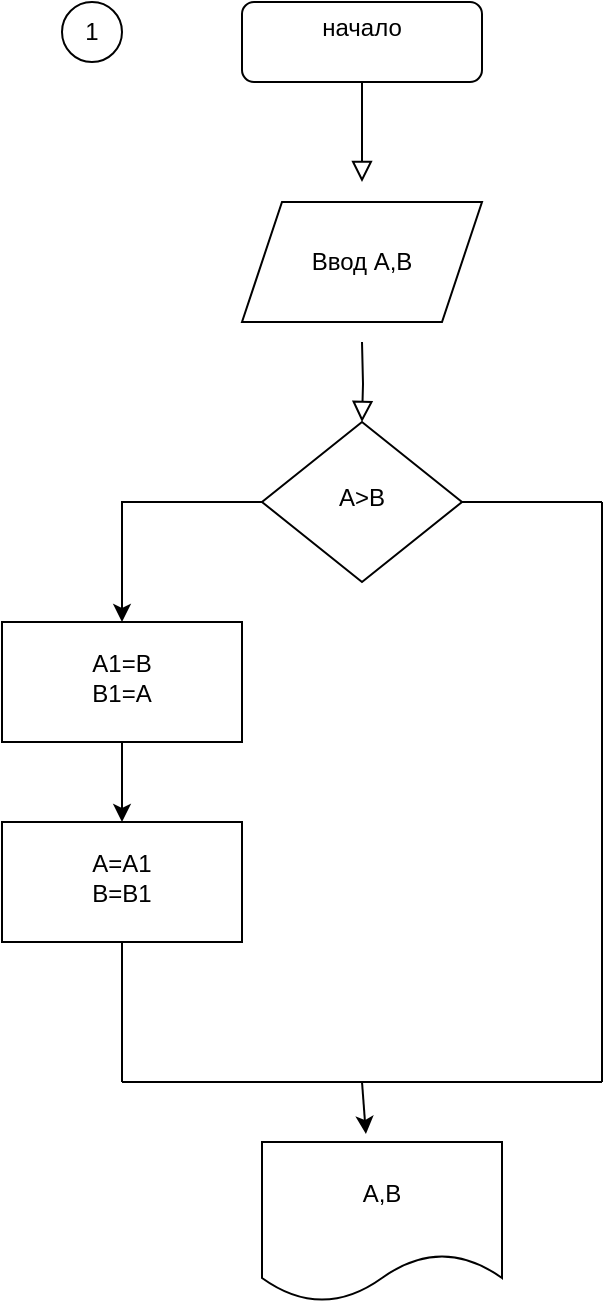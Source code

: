 <mxfile version="24.7.8" pages="8">
  <diagram id="C5RBs43oDa-KdzZeNtuy" name="1">
    <mxGraphModel dx="393" dy="696" grid="1" gridSize="10" guides="1" tooltips="1" connect="1" arrows="1" fold="1" page="1" pageScale="1" pageWidth="827" pageHeight="1169" math="0" shadow="0">
      <root>
        <mxCell id="WIyWlLk6GJQsqaUBKTNV-0" />
        <mxCell id="WIyWlLk6GJQsqaUBKTNV-1" parent="WIyWlLk6GJQsqaUBKTNV-0" />
        <mxCell id="WIyWlLk6GJQsqaUBKTNV-2" value="" style="rounded=0;html=1;jettySize=auto;orthogonalLoop=1;fontSize=11;endArrow=block;endFill=0;endSize=8;strokeWidth=1;shadow=0;labelBackgroundColor=none;edgeStyle=orthogonalEdgeStyle;" parent="WIyWlLk6GJQsqaUBKTNV-1" source="WIyWlLk6GJQsqaUBKTNV-3" edge="1">
          <mxGeometry relative="1" as="geometry">
            <mxPoint x="220" y="170" as="targetPoint" />
          </mxGeometry>
        </mxCell>
        <mxCell id="WIyWlLk6GJQsqaUBKTNV-3" value="начало&lt;div&gt;&lt;br&gt;&lt;/div&gt;" style="rounded=1;whiteSpace=wrap;html=1;fontSize=12;glass=0;strokeWidth=1;shadow=0;" parent="WIyWlLk6GJQsqaUBKTNV-1" vertex="1">
          <mxGeometry x="160" y="80" width="120" height="40" as="geometry" />
        </mxCell>
        <mxCell id="WIyWlLk6GJQsqaUBKTNV-4" value="" style="rounded=0;html=1;jettySize=auto;orthogonalLoop=1;fontSize=11;endArrow=block;endFill=0;endSize=8;strokeWidth=1;shadow=0;labelBackgroundColor=none;edgeStyle=orthogonalEdgeStyle;" parent="WIyWlLk6GJQsqaUBKTNV-1" target="WIyWlLk6GJQsqaUBKTNV-10" edge="1">
          <mxGeometry y="20" relative="1" as="geometry">
            <mxPoint as="offset" />
            <mxPoint x="220" y="250" as="sourcePoint" />
          </mxGeometry>
        </mxCell>
        <mxCell id="S4ulTgnz2RO2WK5pBaYC-12" value="" style="edgeStyle=orthogonalEdgeStyle;rounded=0;orthogonalLoop=1;jettySize=auto;html=1;" edge="1" parent="WIyWlLk6GJQsqaUBKTNV-1" source="WIyWlLk6GJQsqaUBKTNV-10" target="S4ulTgnz2RO2WK5pBaYC-11">
          <mxGeometry relative="1" as="geometry" />
        </mxCell>
        <mxCell id="WIyWlLk6GJQsqaUBKTNV-10" value="A&amp;gt;B" style="rhombus;whiteSpace=wrap;html=1;shadow=0;fontFamily=Helvetica;fontSize=12;align=center;strokeWidth=1;spacing=6;spacingTop=-4;" parent="WIyWlLk6GJQsqaUBKTNV-1" vertex="1">
          <mxGeometry x="170" y="290" width="100" height="80" as="geometry" />
        </mxCell>
        <mxCell id="S4ulTgnz2RO2WK5pBaYC-0" value="Ввод A,B" style="shape=parallelogram;perimeter=parallelogramPerimeter;whiteSpace=wrap;html=1;fixedSize=1;" vertex="1" parent="WIyWlLk6GJQsqaUBKTNV-1">
          <mxGeometry x="160" y="180" width="120" height="60" as="geometry" />
        </mxCell>
        <mxCell id="S4ulTgnz2RO2WK5pBaYC-14" value="" style="edgeStyle=orthogonalEdgeStyle;rounded=0;orthogonalLoop=1;jettySize=auto;html=1;" edge="1" parent="WIyWlLk6GJQsqaUBKTNV-1" source="S4ulTgnz2RO2WK5pBaYC-11" target="S4ulTgnz2RO2WK5pBaYC-13">
          <mxGeometry relative="1" as="geometry" />
        </mxCell>
        <mxCell id="S4ulTgnz2RO2WK5pBaYC-11" value="A1=B&lt;div&gt;B1=A&lt;/div&gt;" style="whiteSpace=wrap;html=1;shadow=0;strokeWidth=1;spacing=6;spacingTop=-4;" vertex="1" parent="WIyWlLk6GJQsqaUBKTNV-1">
          <mxGeometry x="40" y="390" width="120" height="60" as="geometry" />
        </mxCell>
        <mxCell id="S4ulTgnz2RO2WK5pBaYC-13" value="A=A1&lt;div&gt;B=B1&lt;/div&gt;" style="whiteSpace=wrap;html=1;shadow=0;strokeWidth=1;spacing=6;spacingTop=-4;" vertex="1" parent="WIyWlLk6GJQsqaUBKTNV-1">
          <mxGeometry x="40" y="490" width="120" height="60" as="geometry" />
        </mxCell>
        <mxCell id="S4ulTgnz2RO2WK5pBaYC-15" value="A,B" style="shape=document;whiteSpace=wrap;html=1;boundedLbl=1;shadow=0;strokeWidth=1;spacing=6;spacingTop=-4;" vertex="1" parent="WIyWlLk6GJQsqaUBKTNV-1">
          <mxGeometry x="170" y="650" width="120" height="80" as="geometry" />
        </mxCell>
        <mxCell id="S4ulTgnz2RO2WK5pBaYC-28" value="" style="endArrow=none;html=1;rounded=0;" edge="1" parent="WIyWlLk6GJQsqaUBKTNV-1">
          <mxGeometry width="50" height="50" relative="1" as="geometry">
            <mxPoint x="100" y="620" as="sourcePoint" />
            <mxPoint x="340" y="620" as="targetPoint" />
          </mxGeometry>
        </mxCell>
        <mxCell id="S4ulTgnz2RO2WK5pBaYC-29" value="" style="endArrow=none;html=1;rounded=0;exitX=0.5;exitY=1;exitDx=0;exitDy=0;" edge="1" parent="WIyWlLk6GJQsqaUBKTNV-1" source="S4ulTgnz2RO2WK5pBaYC-13">
          <mxGeometry width="50" height="50" relative="1" as="geometry">
            <mxPoint x="390" y="460" as="sourcePoint" />
            <mxPoint x="100" y="620" as="targetPoint" />
          </mxGeometry>
        </mxCell>
        <mxCell id="S4ulTgnz2RO2WK5pBaYC-30" value="" style="endArrow=none;html=1;rounded=0;exitX=1;exitY=0.5;exitDx=0;exitDy=0;" edge="1" parent="WIyWlLk6GJQsqaUBKTNV-1" source="WIyWlLk6GJQsqaUBKTNV-10">
          <mxGeometry width="50" height="50" relative="1" as="geometry">
            <mxPoint x="390" y="460" as="sourcePoint" />
            <mxPoint x="340" y="330" as="targetPoint" />
          </mxGeometry>
        </mxCell>
        <mxCell id="S4ulTgnz2RO2WK5pBaYC-31" value="" style="endArrow=none;html=1;rounded=0;" edge="1" parent="WIyWlLk6GJQsqaUBKTNV-1">
          <mxGeometry width="50" height="50" relative="1" as="geometry">
            <mxPoint x="340" y="330" as="sourcePoint" />
            <mxPoint x="340" y="620" as="targetPoint" />
          </mxGeometry>
        </mxCell>
        <mxCell id="S4ulTgnz2RO2WK5pBaYC-32" value="" style="endArrow=classic;html=1;rounded=0;entryX=0.433;entryY=-0.05;entryDx=0;entryDy=0;entryPerimeter=0;" edge="1" parent="WIyWlLk6GJQsqaUBKTNV-1" target="S4ulTgnz2RO2WK5pBaYC-15">
          <mxGeometry width="50" height="50" relative="1" as="geometry">
            <mxPoint x="220" y="620" as="sourcePoint" />
            <mxPoint x="270" y="570" as="targetPoint" />
          </mxGeometry>
        </mxCell>
        <mxCell id="S4ulTgnz2RO2WK5pBaYC-33" value="1" style="ellipse;whiteSpace=wrap;html=1;aspect=fixed;" vertex="1" parent="WIyWlLk6GJQsqaUBKTNV-1">
          <mxGeometry x="70" y="80" width="30" height="30" as="geometry" />
        </mxCell>
      </root>
    </mxGraphModel>
  </diagram>
  <diagram id="LMJaqmjxUxmP3GsiYL1V" name="2">
    <mxGraphModel dx="472" dy="835" grid="1" gridSize="10" guides="1" tooltips="1" connect="1" arrows="1" fold="1" page="1" pageScale="1" pageWidth="827" pageHeight="1169" math="0" shadow="0">
      <root>
        <mxCell id="0" />
        <mxCell id="1" parent="0" />
        <mxCell id="5j9x8wVQSddPLGcYUAFM-6" style="edgeStyle=orthogonalEdgeStyle;rounded=0;orthogonalLoop=1;jettySize=auto;html=1;exitX=0.5;exitY=1;exitDx=0;exitDy=0;" edge="1" parent="1" source="5j9x8wVQSddPLGcYUAFM-1" target="5j9x8wVQSddPLGcYUAFM-7">
          <mxGeometry relative="1" as="geometry">
            <mxPoint x="230" y="310" as="targetPoint" />
          </mxGeometry>
        </mxCell>
        <mxCell id="5j9x8wVQSddPLGcYUAFM-1" value="Начало" style="rounded=1;whiteSpace=wrap;html=1;" vertex="1" parent="1">
          <mxGeometry x="170" y="190" width="120" height="60" as="geometry" />
        </mxCell>
        <mxCell id="5j9x8wVQSddPLGcYUAFM-9" value="" style="edgeStyle=orthogonalEdgeStyle;rounded=0;orthogonalLoop=1;jettySize=auto;html=1;" edge="1" parent="1" source="5j9x8wVQSddPLGcYUAFM-7" target="5j9x8wVQSddPLGcYUAFM-8">
          <mxGeometry relative="1" as="geometry" />
        </mxCell>
        <mxCell id="5j9x8wVQSddPLGcYUAFM-7" value="A,B,C,D" style="shape=parallelogram;perimeter=parallelogramPerimeter;whiteSpace=wrap;html=1;fixedSize=1;" vertex="1" parent="1">
          <mxGeometry x="170" y="310" width="120" height="60" as="geometry" />
        </mxCell>
        <mxCell id="5j9x8wVQSddPLGcYUAFM-8" value="A*B&amp;gt;C*D" style="rhombus;whiteSpace=wrap;html=1;" vertex="1" parent="1">
          <mxGeometry x="165" y="400" width="130" height="80" as="geometry" />
        </mxCell>
        <mxCell id="5j9x8wVQSddPLGcYUAFM-12" value="" style="endArrow=none;html=1;rounded=0;" edge="1" parent="1">
          <mxGeometry width="50" height="50" relative="1" as="geometry">
            <mxPoint x="360" y="510" as="sourcePoint" />
            <mxPoint x="360" y="440" as="targetPoint" />
          </mxGeometry>
        </mxCell>
        <mxCell id="5j9x8wVQSddPLGcYUAFM-15" value="" style="endArrow=none;html=1;rounded=0;" edge="1" parent="1">
          <mxGeometry width="50" height="50" relative="1" as="geometry">
            <mxPoint x="295" y="440" as="sourcePoint" />
            <mxPoint x="360" y="440" as="targetPoint" />
          </mxGeometry>
        </mxCell>
        <mxCell id="5j9x8wVQSddPLGcYUAFM-16" value="Нет" style="text;html=1;align=center;verticalAlign=middle;resizable=0;points=[];autosize=1;strokeColor=none;fillColor=none;" vertex="1" parent="1">
          <mxGeometry x="310" y="420" width="40" height="30" as="geometry" />
        </mxCell>
        <mxCell id="5j9x8wVQSddPLGcYUAFM-17" value="" style="endArrow=none;html=1;rounded=0;" edge="1" parent="1">
          <mxGeometry width="50" height="50" relative="1" as="geometry">
            <mxPoint x="165" y="440" as="sourcePoint" />
            <mxPoint x="90" y="440" as="targetPoint" />
          </mxGeometry>
        </mxCell>
        <mxCell id="5j9x8wVQSddPLGcYUAFM-18" value="" style="endArrow=none;html=1;rounded=0;" edge="1" parent="1">
          <mxGeometry width="50" height="50" relative="1" as="geometry">
            <mxPoint x="90" y="500" as="sourcePoint" />
            <mxPoint x="90" y="440" as="targetPoint" />
          </mxGeometry>
        </mxCell>
        <mxCell id="5j9x8wVQSddPLGcYUAFM-20" value="" style="endArrow=none;html=1;rounded=0;" edge="1" parent="1">
          <mxGeometry width="50" height="50" relative="1" as="geometry">
            <mxPoint x="100" y="600" as="sourcePoint" />
            <mxPoint x="100" y="560" as="targetPoint" />
          </mxGeometry>
        </mxCell>
        <mxCell id="5j9x8wVQSddPLGcYUAFM-21" value="" style="endArrow=none;html=1;rounded=0;" edge="1" parent="1">
          <mxGeometry width="50" height="50" relative="1" as="geometry">
            <mxPoint x="359.5" y="600" as="sourcePoint" />
            <mxPoint x="359.5" y="560" as="targetPoint" />
          </mxGeometry>
        </mxCell>
        <mxCell id="5j9x8wVQSddPLGcYUAFM-22" value="" style="endArrow=none;html=1;rounded=0;" edge="1" parent="1">
          <mxGeometry width="50" height="50" relative="1" as="geometry">
            <mxPoint x="100" y="600" as="sourcePoint" />
            <mxPoint x="360" y="600" as="targetPoint" />
          </mxGeometry>
        </mxCell>
        <mxCell id="5j9x8wVQSddPLGcYUAFM-23" value="" style="endArrow=classic;html=1;rounded=0;" edge="1" parent="1" target="5j9x8wVQSddPLGcYUAFM-24">
          <mxGeometry width="50" height="50" relative="1" as="geometry">
            <mxPoint x="230" y="600" as="sourcePoint" />
            <mxPoint x="230" y="640" as="targetPoint" />
          </mxGeometry>
        </mxCell>
        <mxCell id="5j9x8wVQSddPLGcYUAFM-30" value="" style="edgeStyle=orthogonalEdgeStyle;rounded=0;orthogonalLoop=1;jettySize=auto;html=1;" edge="1" parent="1" source="5j9x8wVQSddPLGcYUAFM-24" target="5j9x8wVQSddPLGcYUAFM-29">
          <mxGeometry relative="1" as="geometry" />
        </mxCell>
        <mxCell id="5j9x8wVQSddPLGcYUAFM-24" value="s" style="shape=document;whiteSpace=wrap;html=1;boundedLbl=1;" vertex="1" parent="1">
          <mxGeometry x="170" y="630" width="120" height="80" as="geometry" />
        </mxCell>
        <mxCell id="5j9x8wVQSddPLGcYUAFM-27" value="s = ((A + B + C + D) / 4)" style="rounded=0;whiteSpace=wrap;html=1;" vertex="1" parent="1">
          <mxGeometry x="300" y="500" width="120" height="60" as="geometry" />
        </mxCell>
        <mxCell id="5j9x8wVQSddPLGcYUAFM-28" value="s = ((A + B + C + D) ^ 0.5)" style="rounded=0;whiteSpace=wrap;html=1;" vertex="1" parent="1">
          <mxGeometry x="40" y="500" width="120" height="60" as="geometry" />
        </mxCell>
        <mxCell id="5j9x8wVQSddPLGcYUAFM-29" value="конец" style="rounded=1;whiteSpace=wrap;html=1;" vertex="1" parent="1">
          <mxGeometry x="170" y="760" width="120" height="60" as="geometry" />
        </mxCell>
        <mxCell id="5j9x8wVQSddPLGcYUAFM-31" value="2" style="ellipse;whiteSpace=wrap;html=1;aspect=fixed;" vertex="1" parent="1">
          <mxGeometry x="80" y="200" width="40" height="40" as="geometry" />
        </mxCell>
      </root>
    </mxGraphModel>
  </diagram>
  <diagram id="fLKeE7wR1T9nFEl-rsA7" name="3">
    <mxGraphModel dx="1687" dy="993" grid="1" gridSize="10" guides="1" tooltips="1" connect="1" arrows="1" fold="1" page="1" pageScale="1" pageWidth="827" pageHeight="1169" math="0" shadow="0">
      <root>
        <mxCell id="0" />
        <mxCell id="1" parent="0" />
        <mxCell id="AQAqk68bBOawp7OPjXNX-3" style="edgeStyle=orthogonalEdgeStyle;rounded=0;orthogonalLoop=1;jettySize=auto;html=1;exitX=0.5;exitY=1;exitDx=0;exitDy=0;" edge="1" parent="1" source="AQAqk68bBOawp7OPjXNX-1" target="AQAqk68bBOawp7OPjXNX-2">
          <mxGeometry relative="1" as="geometry" />
        </mxCell>
        <mxCell id="AQAqk68bBOawp7OPjXNX-1" value="Начало" style="rounded=1;whiteSpace=wrap;html=1;" vertex="1" parent="1">
          <mxGeometry x="190" y="400" width="120" height="60" as="geometry" />
        </mxCell>
        <mxCell id="AQAqk68bBOawp7OPjXNX-4" style="edgeStyle=orthogonalEdgeStyle;rounded=0;orthogonalLoop=1;jettySize=auto;html=1;exitX=0.5;exitY=1;exitDx=0;exitDy=0;" edge="1" parent="1" source="AQAqk68bBOawp7OPjXNX-2">
          <mxGeometry relative="1" as="geometry">
            <mxPoint x="250" y="580" as="targetPoint" />
          </mxGeometry>
        </mxCell>
        <mxCell id="AQAqk68bBOawp7OPjXNX-2" value="a,b,c" style="shape=parallelogram;perimeter=parallelogramPerimeter;whiteSpace=wrap;html=1;fixedSize=1;" vertex="1" parent="1">
          <mxGeometry x="190" y="490" width="120" height="60" as="geometry" />
        </mxCell>
        <mxCell id="AQAqk68bBOawp7OPjXNX-12" style="edgeStyle=orthogonalEdgeStyle;rounded=0;orthogonalLoop=1;jettySize=auto;html=1;exitX=1;exitY=0.5;exitDx=0;exitDy=0;entryX=0.5;entryY=0;entryDx=0;entryDy=0;" edge="1" parent="1" source="AQAqk68bBOawp7OPjXNX-5" target="AQAqk68bBOawp7OPjXNX-7">
          <mxGeometry relative="1" as="geometry">
            <Array as="points">
              <mxPoint x="365" y="625" />
            </Array>
          </mxGeometry>
        </mxCell>
        <mxCell id="AQAqk68bBOawp7OPjXNX-14" style="edgeStyle=orthogonalEdgeStyle;rounded=0;orthogonalLoop=1;jettySize=auto;html=1;exitX=0;exitY=0.5;exitDx=0;exitDy=0;" edge="1" parent="1" source="AQAqk68bBOawp7OPjXNX-5" target="AQAqk68bBOawp7OPjXNX-15">
          <mxGeometry relative="1" as="geometry">
            <mxPoint x="120" y="830" as="targetPoint" />
          </mxGeometry>
        </mxCell>
        <mxCell id="AQAqk68bBOawp7OPjXNX-5" value="(A + B) &gt; C" style="rhombus;whiteSpace=wrap;html=1;" vertex="1" parent="1">
          <mxGeometry x="180" y="585" width="140" height="80" as="geometry" />
        </mxCell>
        <mxCell id="AQAqk68bBOawp7OPjXNX-18" style="edgeStyle=orthogonalEdgeStyle;rounded=0;orthogonalLoop=1;jettySize=auto;html=1;exitX=1;exitY=0.5;exitDx=0;exitDy=0;" edge="1" parent="1" source="AQAqk68bBOawp7OPjXNX-7">
          <mxGeometry relative="1" as="geometry">
            <mxPoint x="462" y="800" as="targetPoint" />
          </mxGeometry>
        </mxCell>
        <mxCell id="AQAqk68bBOawp7OPjXNX-7" value="b+c&amp;gt;a" style="rhombus;whiteSpace=wrap;html=1;" vertex="1" parent="1">
          <mxGeometry x="290" y="680" width="150" height="80" as="geometry" />
        </mxCell>
        <mxCell id="AQAqk68bBOawp7OPjXNX-19" style="edgeStyle=orthogonalEdgeStyle;rounded=0;orthogonalLoop=1;jettySize=auto;html=1;exitX=1;exitY=0.5;exitDx=0;exitDy=0;" edge="1" parent="1" source="AQAqk68bBOawp7OPjXNX-8">
          <mxGeometry relative="1" as="geometry">
            <mxPoint x="560" y="920" as="targetPoint" />
          </mxGeometry>
        </mxCell>
        <mxCell id="AQAqk68bBOawp7OPjXNX-8" value="a+c&amp;gt;b" style="rhombus;whiteSpace=wrap;html=1;" vertex="1" parent="1">
          <mxGeometry x="390" y="800" width="150" height="80" as="geometry" />
        </mxCell>
        <mxCell id="AQAqk68bBOawp7OPjXNX-13" value="Нет" style="text;html=1;align=center;verticalAlign=middle;resizable=0;points=[];autosize=1;strokeColor=none;fillColor=none;" vertex="1" parent="1">
          <mxGeometry x="320" y="600" width="40" height="30" as="geometry" />
        </mxCell>
        <mxCell id="AQAqk68bBOawp7OPjXNX-15" value="можно" style="shape=parallelogram;perimeter=parallelogramPerimeter;whiteSpace=wrap;html=1;fixedSize=1;" vertex="1" parent="1">
          <mxGeometry x="60" y="800" width="120" height="60" as="geometry" />
        </mxCell>
        <mxCell id="AQAqk68bBOawp7OPjXNX-17" value="" style="endArrow=none;html=1;rounded=0;" edge="1" parent="1">
          <mxGeometry width="50" height="50" relative="1" as="geometry">
            <mxPoint x="120" y="720" as="sourcePoint" />
            <mxPoint x="290" y="720" as="targetPoint" />
          </mxGeometry>
        </mxCell>
        <mxCell id="AQAqk68bBOawp7OPjXNX-20" value="нельзя" style="shape=parallelogram;perimeter=parallelogramPerimeter;whiteSpace=wrap;html=1;fixedSize=1;" vertex="1" parent="1">
          <mxGeometry x="500" y="920" width="120" height="60" as="geometry" />
        </mxCell>
        <mxCell id="AQAqk68bBOawp7OPjXNX-23" value="" style="endArrow=none;html=1;rounded=0;" edge="1" parent="1">
          <mxGeometry width="50" height="50" relative="1" as="geometry">
            <mxPoint x="120" y="950" as="sourcePoint" />
            <mxPoint x="120" y="860" as="targetPoint" />
          </mxGeometry>
        </mxCell>
        <mxCell id="AQAqk68bBOawp7OPjXNX-24" value="" style="endArrow=none;html=1;rounded=0;" edge="1" parent="1">
          <mxGeometry width="50" height="50" relative="1" as="geometry">
            <mxPoint x="120" y="950" as="sourcePoint" />
            <mxPoint x="510" y="950" as="targetPoint" />
          </mxGeometry>
        </mxCell>
        <mxCell id="AQAqk68bBOawp7OPjXNX-25" value="" style="endArrow=classic;html=1;rounded=0;" edge="1" parent="1">
          <mxGeometry width="50" height="50" relative="1" as="geometry">
            <mxPoint x="280" y="950" as="sourcePoint" />
            <mxPoint x="280" y="1010" as="targetPoint" />
          </mxGeometry>
        </mxCell>
        <mxCell id="AQAqk68bBOawp7OPjXNX-26" value="конец" style="rounded=1;whiteSpace=wrap;html=1;" vertex="1" parent="1">
          <mxGeometry x="230" y="1010" width="120" height="60" as="geometry" />
        </mxCell>
      </root>
    </mxGraphModel>
  </diagram>
  <diagram id="6qkPNYL7RAnEBrB_nj6y" name="4">
    <mxGraphModel dx="539" dy="1973" grid="1" gridSize="10" guides="1" tooltips="1" connect="1" arrows="1" fold="1" page="1" pageScale="1" pageWidth="827" pageHeight="1169" math="0" shadow="0">
      <root>
        <mxCell id="0" />
        <mxCell id="1" parent="0" />
        <mxCell id="a_CWYX6RWK7D7ZOWUAPv-2" style="edgeStyle=orthogonalEdgeStyle;rounded=0;orthogonalLoop=1;jettySize=auto;html=1;exitX=0.5;exitY=1;exitDx=0;exitDy=0;entryX=0.5;entryY=0;entryDx=0;entryDy=0;" edge="1" parent="1" source="a_CWYX6RWK7D7ZOWUAPv-3" target="a_CWYX6RWK7D7ZOWUAPv-7">
          <mxGeometry relative="1" as="geometry" />
        </mxCell>
        <mxCell id="a_CWYX6RWK7D7ZOWUAPv-3" value="a" style="shape=parallelogram;perimeter=parallelogramPerimeter;whiteSpace=wrap;html=1;fixedSize=1;" vertex="1" parent="1">
          <mxGeometry x="1210" y="80" width="120" height="60" as="geometry" />
        </mxCell>
        <mxCell id="a_CWYX6RWK7D7ZOWUAPv-4" style="edgeStyle=orthogonalEdgeStyle;rounded=0;orthogonalLoop=1;jettySize=auto;html=1;exitX=0.5;exitY=1;exitDx=0;exitDy=0;entryX=0.5;entryY=0;entryDx=0;entryDy=0;" edge="1" parent="1" source="a_CWYX6RWK7D7ZOWUAPv-5" target="a_CWYX6RWK7D7ZOWUAPv-10">
          <mxGeometry relative="1" as="geometry" />
        </mxCell>
        <mxCell id="a_CWYX6RWK7D7ZOWUAPv-5" value="c = int(rnd*100)" style="rounded=0;whiteSpace=wrap;html=1;" vertex="1" parent="1">
          <mxGeometry x="1210" y="240" width="120" height="60" as="geometry" />
        </mxCell>
        <mxCell id="a_CWYX6RWK7D7ZOWUAPv-6" style="edgeStyle=orthogonalEdgeStyle;rounded=0;orthogonalLoop=1;jettySize=auto;html=1;exitX=0.5;exitY=1;exitDx=0;exitDy=0;entryX=0.5;entryY=0;entryDx=0;entryDy=0;" edge="1" parent="1" source="a_CWYX6RWK7D7ZOWUAPv-7" target="a_CWYX6RWK7D7ZOWUAPv-5">
          <mxGeometry relative="1" as="geometry" />
        </mxCell>
        <mxCell id="a_CWYX6RWK7D7ZOWUAPv-7" value="b = int(rnd*100)" style="rounded=0;whiteSpace=wrap;html=1;" vertex="1" parent="1">
          <mxGeometry x="1210" y="160" width="120" height="60" as="geometry" />
        </mxCell>
        <mxCell id="a_CWYX6RWK7D7ZOWUAPv-8" style="edgeStyle=orthogonalEdgeStyle;rounded=0;orthogonalLoop=1;jettySize=auto;html=1;exitX=1;exitY=0.5;exitDx=0;exitDy=0;entryX=0.5;entryY=0;entryDx=0;entryDy=0;" edge="1" parent="1" source="a_CWYX6RWK7D7ZOWUAPv-10" target="a_CWYX6RWK7D7ZOWUAPv-13">
          <mxGeometry relative="1" as="geometry" />
        </mxCell>
        <mxCell id="a_CWYX6RWK7D7ZOWUAPv-9" style="edgeStyle=orthogonalEdgeStyle;rounded=0;orthogonalLoop=1;jettySize=auto;html=1;exitX=0;exitY=0.5;exitDx=0;exitDy=0;entryX=0.5;entryY=0;entryDx=0;entryDy=0;" edge="1" parent="1" source="a_CWYX6RWK7D7ZOWUAPv-10">
          <mxGeometry relative="1" as="geometry">
            <mxPoint x="1190" y="430" as="targetPoint" />
          </mxGeometry>
        </mxCell>
        <mxCell id="a_CWYX6RWK7D7ZOWUAPv-10" value="a &amp;gt; b and a &amp;gt; c" style="rhombus;whiteSpace=wrap;html=1;" vertex="1" parent="1">
          <mxGeometry x="1210" y="320" width="120" height="80" as="geometry" />
        </mxCell>
        <mxCell id="a_CWYX6RWK7D7ZOWUAPv-11" style="edgeStyle=orthogonalEdgeStyle;rounded=0;orthogonalLoop=1;jettySize=auto;html=1;exitX=0;exitY=0.5;exitDx=0;exitDy=0;entryX=0.5;entryY=0;entryDx=0;entryDy=0;" edge="1" parent="1" source="a_CWYX6RWK7D7ZOWUAPv-13" target="a_CWYX6RWK7D7ZOWUAPv-16">
          <mxGeometry relative="1" as="geometry" />
        </mxCell>
        <mxCell id="a_CWYX6RWK7D7ZOWUAPv-12" style="edgeStyle=orthogonalEdgeStyle;rounded=0;orthogonalLoop=1;jettySize=auto;html=1;exitX=1;exitY=0.5;exitDx=0;exitDy=0;entryX=0.5;entryY=0;entryDx=0;entryDy=0;" edge="1" parent="1" source="a_CWYX6RWK7D7ZOWUAPv-13" target="a_CWYX6RWK7D7ZOWUAPv-18">
          <mxGeometry relative="1" as="geometry" />
        </mxCell>
        <mxCell id="a_CWYX6RWK7D7ZOWUAPv-13" value="b &amp;gt; a and b &amp;gt; c" style="rhombus;whiteSpace=wrap;html=1;" vertex="1" parent="1">
          <mxGeometry x="1290" y="420" width="120" height="80" as="geometry" />
        </mxCell>
        <mxCell id="a_CWYX6RWK7D7ZOWUAPv-14" style="edgeStyle=orthogonalEdgeStyle;rounded=0;orthogonalLoop=1;jettySize=auto;html=1;exitX=0.5;exitY=1;exitDx=0;exitDy=0;entryX=0.5;entryY=0;entryDx=0;entryDy=0;" edge="1" parent="1">
          <mxGeometry relative="1" as="geometry">
            <Array as="points">
              <mxPoint x="1190" y="600" />
              <mxPoint x="1270" y="600" />
            </Array>
            <mxPoint x="1270" y="620" as="targetPoint" />
            <mxPoint x="1190" y="490" as="sourcePoint" />
          </mxGeometry>
        </mxCell>
        <mxCell id="a_CWYX6RWK7D7ZOWUAPv-15" style="edgeStyle=orthogonalEdgeStyle;rounded=0;orthogonalLoop=1;jettySize=auto;html=1;exitX=0.5;exitY=1;exitDx=0;exitDy=0;" edge="1" parent="1" source="a_CWYX6RWK7D7ZOWUAPv-16">
          <mxGeometry relative="1" as="geometry">
            <mxPoint x="1270" y="620" as="targetPoint" />
          </mxGeometry>
        </mxCell>
        <mxCell id="a_CWYX6RWK7D7ZOWUAPv-16" value="mx = b" style="rounded=0;whiteSpace=wrap;html=1;" vertex="1" parent="1">
          <mxGeometry x="1210" y="520" width="120" height="60" as="geometry" />
        </mxCell>
        <mxCell id="a_CWYX6RWK7D7ZOWUAPv-17" style="edgeStyle=orthogonalEdgeStyle;rounded=0;orthogonalLoop=1;jettySize=auto;html=1;exitX=0.5;exitY=1;exitDx=0;exitDy=0;" edge="1" parent="1" source="a_CWYX6RWK7D7ZOWUAPv-18">
          <mxGeometry relative="1" as="geometry">
            <mxPoint x="1270" y="620" as="targetPoint" />
          </mxGeometry>
        </mxCell>
        <mxCell id="a_CWYX6RWK7D7ZOWUAPv-18" value="mx = c" style="rounded=0;whiteSpace=wrap;html=1;" vertex="1" parent="1">
          <mxGeometry x="1370" y="520" width="120" height="60" as="geometry" />
        </mxCell>
        <mxCell id="a_CWYX6RWK7D7ZOWUAPv-19" style="edgeStyle=orthogonalEdgeStyle;rounded=0;orthogonalLoop=1;jettySize=auto;html=1;exitX=0.5;exitY=1;exitDx=0;exitDy=0;entryX=0.5;entryY=0;entryDx=0;entryDy=0;" edge="1" parent="1">
          <mxGeometry relative="1" as="geometry">
            <mxPoint x="1270" y="680" as="sourcePoint" />
            <mxPoint x="1270" y="700" as="targetPoint" />
          </mxGeometry>
        </mxCell>
        <mxCell id="a_CWYX6RWK7D7ZOWUAPv-20" style="edgeStyle=orthogonalEdgeStyle;rounded=0;orthogonalLoop=1;jettySize=auto;html=1;exitX=0.5;exitY=1;exitDx=0;exitDy=0;entryX=0.5;entryY=0;entryDx=0;entryDy=0;" edge="1" parent="1" target="a_CWYX6RWK7D7ZOWUAPv-23">
          <mxGeometry relative="1" as="geometry">
            <mxPoint x="1270" y="760" as="sourcePoint" />
          </mxGeometry>
        </mxCell>
        <mxCell id="a_CWYX6RWK7D7ZOWUAPv-21" style="edgeStyle=orthogonalEdgeStyle;rounded=0;orthogonalLoop=1;jettySize=auto;html=1;exitX=0;exitY=0.5;exitDx=0;exitDy=0;entryX=0.5;entryY=0;entryDx=0;entryDy=0;" edge="1" parent="1" source="a_CWYX6RWK7D7ZOWUAPv-23">
          <mxGeometry relative="1" as="geometry">
            <mxPoint x="1190" y="880" as="targetPoint" />
          </mxGeometry>
        </mxCell>
        <mxCell id="a_CWYX6RWK7D7ZOWUAPv-22" style="edgeStyle=orthogonalEdgeStyle;rounded=0;orthogonalLoop=1;jettySize=auto;html=1;exitX=1;exitY=0.5;exitDx=0;exitDy=0;" edge="1" parent="1" source="a_CWYX6RWK7D7ZOWUAPv-23">
          <mxGeometry relative="1" as="geometry">
            <mxPoint x="1270" y="990" as="targetPoint" />
            <Array as="points">
              <mxPoint x="1350" y="820" />
              <mxPoint x="1350" y="960" />
              <mxPoint x="1271" y="960" />
            </Array>
          </mxGeometry>
        </mxCell>
        <mxCell id="a_CWYX6RWK7D7ZOWUAPv-23" value="d &amp;gt; mx" style="rhombus;whiteSpace=wrap;html=1;" vertex="1" parent="1">
          <mxGeometry x="1210" y="780" width="120" height="80" as="geometry" />
        </mxCell>
        <mxCell id="a_CWYX6RWK7D7ZOWUAPv-24" style="edgeStyle=orthogonalEdgeStyle;rounded=0;orthogonalLoop=1;jettySize=auto;html=1;exitX=0.5;exitY=1;exitDx=0;exitDy=0;entryX=0.5;entryY=0;entryDx=0;entryDy=0;" edge="1" parent="1">
          <mxGeometry relative="1" as="geometry">
            <mxPoint x="1270" y="980" as="targetPoint" />
            <mxPoint x="1190" y="940" as="sourcePoint" />
          </mxGeometry>
        </mxCell>
        <mxCell id="a_CWYX6RWK7D7ZOWUAPv-25" style="edgeStyle=orthogonalEdgeStyle;rounded=0;orthogonalLoop=1;jettySize=auto;html=1;exitX=0.5;exitY=1;exitDx=0;exitDy=0;entryX=0.5;entryY=0;entryDx=0;entryDy=0;" edge="1" parent="1" target="a_CWYX6RWK7D7ZOWUAPv-27">
          <mxGeometry relative="1" as="geometry">
            <mxPoint x="1270" y="1040" as="sourcePoint" />
          </mxGeometry>
        </mxCell>
        <mxCell id="a_CWYX6RWK7D7ZOWUAPv-26" style="edgeStyle=orthogonalEdgeStyle;rounded=0;orthogonalLoop=1;jettySize=auto;html=1;exitX=0.5;exitY=1;exitDx=0;exitDy=0;entryX=0.5;entryY=0;entryDx=0;entryDy=0;" edge="1" parent="1" source="a_CWYX6RWK7D7ZOWUAPv-27" target="a_CWYX6RWK7D7ZOWUAPv-30">
          <mxGeometry relative="1" as="geometry" />
        </mxCell>
        <mxCell id="a_CWYX6RWK7D7ZOWUAPv-27" value="e" style="shape=parallelogram;perimeter=parallelogramPerimeter;whiteSpace=wrap;html=1;fixedSize=1;" vertex="1" parent="1">
          <mxGeometry x="1210" y="1060" width="120" height="60" as="geometry" />
        </mxCell>
        <mxCell id="a_CWYX6RWK7D7ZOWUAPv-28" style="edgeStyle=orthogonalEdgeStyle;rounded=0;orthogonalLoop=1;jettySize=auto;html=1;exitX=0;exitY=0.5;exitDx=0;exitDy=0;entryX=0.5;entryY=0;entryDx=0;entryDy=0;" edge="1" parent="1" source="a_CWYX6RWK7D7ZOWUAPv-30">
          <mxGeometry relative="1" as="geometry">
            <mxPoint x="1190" y="1240" as="targetPoint" />
          </mxGeometry>
        </mxCell>
        <mxCell id="a_CWYX6RWK7D7ZOWUAPv-29" style="edgeStyle=orthogonalEdgeStyle;rounded=0;orthogonalLoop=1;jettySize=auto;html=1;exitX=1;exitY=0.5;exitDx=0;exitDy=0;" edge="1" parent="1" source="a_CWYX6RWK7D7ZOWUAPv-30">
          <mxGeometry relative="1" as="geometry">
            <mxPoint x="1271" y="1360" as="targetPoint" />
            <Array as="points">
              <mxPoint x="1350" y="1180" />
              <mxPoint x="1350" y="1320" />
              <mxPoint x="1271" y="1320" />
            </Array>
          </mxGeometry>
        </mxCell>
        <mxCell id="a_CWYX6RWK7D7ZOWUAPv-30" value="e &amp;gt; mx" style="rhombus;whiteSpace=wrap;html=1;" vertex="1" parent="1">
          <mxGeometry x="1210" y="1140" width="120" height="80" as="geometry" />
        </mxCell>
        <mxCell id="a_CWYX6RWK7D7ZOWUAPv-31" style="edgeStyle=orthogonalEdgeStyle;rounded=0;orthogonalLoop=1;jettySize=auto;html=1;exitX=0.5;exitY=1;exitDx=0;exitDy=0;entryX=0.5;entryY=0;entryDx=0;entryDy=0;" edge="1" parent="1" target="a_CWYX6RWK7D7ZOWUAPv-45">
          <mxGeometry relative="1" as="geometry">
            <mxPoint x="1270" y="1340" as="targetPoint" />
            <Array as="points">
              <mxPoint x="1190" y="1320" />
              <mxPoint x="1270" y="1320" />
            </Array>
            <mxPoint x="1190" y="1300" as="sourcePoint" />
          </mxGeometry>
        </mxCell>
        <mxCell id="a_CWYX6RWK7D7ZOWUAPv-32" style="edgeStyle=orthogonalEdgeStyle;rounded=0;orthogonalLoop=1;jettySize=auto;html=1;exitX=0.5;exitY=1;exitDx=0;exitDy=0;entryX=0.5;entryY=0;entryDx=0;entryDy=0;" edge="1" parent="1" target="a_CWYX6RWK7D7ZOWUAPv-41">
          <mxGeometry relative="1" as="geometry">
            <mxPoint x="1270" y="1400" as="sourcePoint" />
          </mxGeometry>
        </mxCell>
        <mxCell id="a_CWYX6RWK7D7ZOWUAPv-33" value="Нет" style="text;html=1;align=center;verticalAlign=middle;whiteSpace=wrap;rounded=0;" vertex="1" parent="1">
          <mxGeometry x="1330" y="1150" width="60" height="30" as="geometry" />
        </mxCell>
        <mxCell id="a_CWYX6RWK7D7ZOWUAPv-34" value="&amp;nbsp;Да" style="text;html=1;align=center;verticalAlign=middle;whiteSpace=wrap;rounded=0;" vertex="1" parent="1">
          <mxGeometry x="1150" y="1150" width="60" height="30" as="geometry" />
        </mxCell>
        <mxCell id="a_CWYX6RWK7D7ZOWUAPv-35" value="&amp;nbsp;Да" style="text;html=1;align=center;verticalAlign=middle;whiteSpace=wrap;rounded=0;" vertex="1" parent="1">
          <mxGeometry x="1150" y="790" width="60" height="30" as="geometry" />
        </mxCell>
        <mxCell id="a_CWYX6RWK7D7ZOWUAPv-36" value="&amp;nbsp;Да" style="text;html=1;align=center;verticalAlign=middle;whiteSpace=wrap;rounded=0;" vertex="1" parent="1">
          <mxGeometry x="1240" y="430" width="60" height="30" as="geometry" />
        </mxCell>
        <mxCell id="a_CWYX6RWK7D7ZOWUAPv-37" value="&amp;nbsp;Да" style="text;html=1;align=center;verticalAlign=middle;whiteSpace=wrap;rounded=0;" vertex="1" parent="1">
          <mxGeometry x="1150" y="330" width="60" height="30" as="geometry" />
        </mxCell>
        <mxCell id="a_CWYX6RWK7D7ZOWUAPv-38" value="Нет" style="text;html=1;align=center;verticalAlign=middle;whiteSpace=wrap;rounded=0;" vertex="1" parent="1">
          <mxGeometry x="1330" y="790" width="60" height="30" as="geometry" />
        </mxCell>
        <mxCell id="a_CWYX6RWK7D7ZOWUAPv-39" value="Нет" style="text;html=1;align=center;verticalAlign=middle;whiteSpace=wrap;rounded=0;" vertex="1" parent="1">
          <mxGeometry x="1410" y="430" width="60" height="30" as="geometry" />
        </mxCell>
        <mxCell id="a_CWYX6RWK7D7ZOWUAPv-40" value="Нет" style="text;html=1;align=center;verticalAlign=middle;whiteSpace=wrap;rounded=0;" vertex="1" parent="1">
          <mxGeometry x="1330" y="330" width="60" height="30" as="geometry" />
        </mxCell>
        <mxCell id="a_CWYX6RWK7D7ZOWUAPv-41" value="Конец" style="rounded=1;whiteSpace=wrap;html=1;" vertex="1" parent="1">
          <mxGeometry x="1210" y="1460" width="120" height="60" as="geometry" />
        </mxCell>
        <mxCell id="a_CWYX6RWK7D7ZOWUAPv-42" value="mx" style="shape=document;whiteSpace=wrap;html=1;boundedLbl=1;" vertex="1" parent="1">
          <mxGeometry x="1210" y="620" width="120" height="80" as="geometry" />
        </mxCell>
        <mxCell id="a_CWYX6RWK7D7ZOWUAPv-43" value="d=int(rnd*100)" style="rounded=0;whiteSpace=wrap;html=1;" vertex="1" parent="1">
          <mxGeometry x="1210" y="700" width="120" height="60" as="geometry" />
        </mxCell>
        <mxCell id="a_CWYX6RWK7D7ZOWUAPv-44" value="mx" style="shape=document;whiteSpace=wrap;html=1;boundedLbl=1;" vertex="1" parent="1">
          <mxGeometry x="1210" y="980" width="120" height="80" as="geometry" />
        </mxCell>
        <mxCell id="a_CWYX6RWK7D7ZOWUAPv-45" value="mx" style="shape=document;whiteSpace=wrap;html=1;boundedLbl=1;" vertex="1" parent="1">
          <mxGeometry x="1210" y="1360" width="120" height="80" as="geometry" />
        </mxCell>
        <mxCell id="a_CWYX6RWK7D7ZOWUAPv-46" value="начало" style="rounded=1;whiteSpace=wrap;html=1;" vertex="1" parent="1">
          <mxGeometry x="1220" y="-10" width="120" height="60" as="geometry" />
        </mxCell>
        <mxCell id="a_CWYX6RWK7D7ZOWUAPv-47" value="" style="endArrow=classic;html=1;rounded=0;entryX=0.576;entryY=0.053;entryDx=0;entryDy=0;entryPerimeter=0;" edge="1" parent="1" target="a_CWYX6RWK7D7ZOWUAPv-3">
          <mxGeometry width="50" height="50" relative="1" as="geometry">
            <mxPoint x="1280" y="50" as="sourcePoint" />
            <mxPoint x="1330" as="targetPoint" />
          </mxGeometry>
        </mxCell>
        <mxCell id="a_CWYX6RWK7D7ZOWUAPv-48" value="mx=a" style="rounded=0;whiteSpace=wrap;html=1;" vertex="1" parent="1">
          <mxGeometry x="1130" y="430" width="120" height="60" as="geometry" />
        </mxCell>
        <mxCell id="a_CWYX6RWK7D7ZOWUAPv-49" value="mx=d" style="rounded=0;whiteSpace=wrap;html=1;" vertex="1" parent="1">
          <mxGeometry x="1120" y="880" width="120" height="60" as="geometry" />
        </mxCell>
        <mxCell id="a_CWYX6RWK7D7ZOWUAPv-50" value="mx=e" style="rounded=0;whiteSpace=wrap;html=1;" vertex="1" parent="1">
          <mxGeometry x="1130" y="1240" width="120" height="60" as="geometry" />
        </mxCell>
      </root>
    </mxGraphModel>
  </diagram>
  <diagram id="scUElwQOLYvQcPMS6_SE" name="5">
    <mxGraphModel dx="1195" dy="703" grid="1" gridSize="10" guides="1" tooltips="1" connect="1" arrows="1" fold="1" page="1" pageScale="1" pageWidth="827" pageHeight="1169" math="0" shadow="0">
      <root>
        <mxCell id="0" />
        <mxCell id="1" parent="0" />
        <mxCell id="6CkqvDuhqSybhpoaVUUM-1" value="c" style="shape=parallelogram;perimeter=parallelogramPerimeter;whiteSpace=wrap;html=1;fixedSize=1;" vertex="1" parent="1">
          <mxGeometry x="340.5" y="130" width="120" height="60" as="geometry" />
        </mxCell>
        <mxCell id="6CkqvDuhqSybhpoaVUUM-2" value="absA&amp;gt;absB" style="rhombus;whiteSpace=wrap;html=1;" vertex="1" parent="1">
          <mxGeometry x="335.5" y="500" width="130" height="80" as="geometry" />
        </mxCell>
        <mxCell id="6CkqvDuhqSybhpoaVUUM-3" value="" style="endArrow=classic;html=1;rounded=0;exitX=0;exitY=0.5;exitDx=0;exitDy=0;" edge="1" parent="1" source="6CkqvDuhqSybhpoaVUUM-2">
          <mxGeometry width="50" height="50" relative="1" as="geometry">
            <mxPoint x="400" y="700" as="sourcePoint" />
            <mxPoint x="270" y="610" as="targetPoint" />
            <Array as="points">
              <mxPoint x="270" y="540" />
            </Array>
          </mxGeometry>
        </mxCell>
        <mxCell id="6CkqvDuhqSybhpoaVUUM-4" value="&lt;div&gt;Да&lt;/div&gt;" style="text;html=1;align=center;verticalAlign=middle;whiteSpace=wrap;rounded=0;" vertex="1" parent="1">
          <mxGeometry x="270" y="510" width="60" height="30" as="geometry" />
        </mxCell>
        <mxCell id="6CkqvDuhqSybhpoaVUUM-5" value="" style="endArrow=classic;html=1;rounded=0;exitX=0.5;exitY=1;exitDx=0;exitDy=0;" edge="1" parent="1" source="6CkqvDuhqSybhpoaVUUM-1">
          <mxGeometry width="50" height="50" relative="1" as="geometry">
            <mxPoint x="390.5" y="410" as="sourcePoint" />
            <mxPoint x="400.5" y="230" as="targetPoint" />
          </mxGeometry>
        </mxCell>
        <mxCell id="6CkqvDuhqSybhpoaVUUM-6" value="" style="endArrow=classic;html=1;rounded=0;exitX=0.5;exitY=1;exitDx=0;exitDy=0;entryX=0.5;entryY=0;entryDx=0;entryDy=0;" edge="1" parent="1" target="6CkqvDuhqSybhpoaVUUM-1">
          <mxGeometry width="50" height="50" relative="1" as="geometry">
            <mxPoint x="401" y="100" as="sourcePoint" />
            <mxPoint x="440.5" y="360" as="targetPoint" />
          </mxGeometry>
        </mxCell>
        <mxCell id="6CkqvDuhqSybhpoaVUUM-9" value="Нет" style="text;html=1;align=center;verticalAlign=middle;whiteSpace=wrap;rounded=0;" vertex="1" parent="1">
          <mxGeometry x="490" y="510" width="60" height="30" as="geometry" />
        </mxCell>
        <mxCell id="6CkqvDuhqSybhpoaVUUM-10" value="absA=abs(A-b)" style="rounded=0;whiteSpace=wrap;html=1;" vertex="1" parent="1">
          <mxGeometry x="341.5" y="230" width="120" height="60" as="geometry" />
        </mxCell>
        <mxCell id="6CkqvDuhqSybhpoaVUUM-11" value="absB=abs(B-c)" style="rounded=0;whiteSpace=wrap;html=1;" vertex="1" parent="1">
          <mxGeometry x="341.5" y="310" width="120" height="60" as="geometry" />
        </mxCell>
        <mxCell id="6CkqvDuhqSybhpoaVUUM-12" value="" style="endArrow=classic;html=1;rounded=0;exitX=0.5;exitY=1;exitDx=0;exitDy=0;entryX=0.5;entryY=0;entryDx=0;entryDy=0;" edge="1" parent="1" source="6CkqvDuhqSybhpoaVUUM-10" target="6CkqvDuhqSybhpoaVUUM-11">
          <mxGeometry width="50" height="50" relative="1" as="geometry">
            <mxPoint x="340.5" y="350" as="sourcePoint" />
            <mxPoint x="390.5" y="300" as="targetPoint" />
          </mxGeometry>
        </mxCell>
        <mxCell id="6CkqvDuhqSybhpoaVUUM-13" value="absC=abs(C-a)" style="rounded=0;whiteSpace=wrap;html=1;" vertex="1" parent="1">
          <mxGeometry x="341.5" y="390" width="120" height="60" as="geometry" />
        </mxCell>
        <mxCell id="6CkqvDuhqSybhpoaVUUM-14" value="" style="endArrow=classic;html=1;rounded=0;exitX=0.5;exitY=1;exitDx=0;exitDy=0;" edge="1" parent="1" source="6CkqvDuhqSybhpoaVUUM-11" target="6CkqvDuhqSybhpoaVUUM-13">
          <mxGeometry width="50" height="50" relative="1" as="geometry">
            <mxPoint x="390" y="400" as="sourcePoint" />
            <mxPoint x="440" y="350" as="targetPoint" />
          </mxGeometry>
        </mxCell>
        <mxCell id="6CkqvDuhqSybhpoaVUUM-15" value="" style="endArrow=classic;html=1;rounded=0;exitX=0.5;exitY=1;exitDx=0;exitDy=0;entryX=0.5;entryY=0;entryDx=0;entryDy=0;" edge="1" parent="1" source="6CkqvDuhqSybhpoaVUUM-13" target="6CkqvDuhqSybhpoaVUUM-2">
          <mxGeometry width="50" height="50" relative="1" as="geometry">
            <mxPoint x="405.25" y="460" as="sourcePoint" />
            <mxPoint x="404" y="500" as="targetPoint" />
          </mxGeometry>
        </mxCell>
        <mxCell id="6CkqvDuhqSybhpoaVUUM-16" value="absA&amp;lt;absC" style="rhombus;whiteSpace=wrap;html=1;" vertex="1" parent="1">
          <mxGeometry x="205.5" y="610" width="130" height="80" as="geometry" />
        </mxCell>
        <mxCell id="6CkqvDuhqSybhpoaVUUM-17" value="absC&amp;gt;absB" style="rhombus;whiteSpace=wrap;html=1;" vertex="1" parent="1">
          <mxGeometry x="490" y="610" width="130" height="80" as="geometry" />
        </mxCell>
        <mxCell id="6CkqvDuhqSybhpoaVUUM-18" value="" style="endArrow=classic;html=1;rounded=0;exitX=1;exitY=0.5;exitDx=0;exitDy=0;entryX=0.5;entryY=0;entryDx=0;entryDy=0;" edge="1" parent="1" source="6CkqvDuhqSybhpoaVUUM-2" target="6CkqvDuhqSybhpoaVUUM-17">
          <mxGeometry width="50" height="50" relative="1" as="geometry">
            <mxPoint x="440" y="640" as="sourcePoint" />
            <mxPoint x="490" y="590" as="targetPoint" />
            <Array as="points">
              <mxPoint x="555" y="540" />
            </Array>
          </mxGeometry>
        </mxCell>
        <mxCell id="6CkqvDuhqSybhpoaVUUM-19" value="" style="endArrow=classic;html=1;rounded=0;exitX=1;exitY=0.5;exitDx=0;exitDy=0;entryX=0.577;entryY=0.057;entryDx=0;entryDy=0;entryPerimeter=0;" edge="1" parent="1" source="6CkqvDuhqSybhpoaVUUM-16" target="6CkqvDuhqSybhpoaVUUM-28">
          <mxGeometry width="50" height="50" relative="1" as="geometry">
            <mxPoint x="250" y="770" as="sourcePoint" />
            <mxPoint x="380" y="720" as="targetPoint" />
            <Array as="points">
              <mxPoint x="350" y="650" />
            </Array>
          </mxGeometry>
        </mxCell>
        <mxCell id="6CkqvDuhqSybhpoaVUUM-20" value="" style="endArrow=classic;html=1;rounded=0;exitX=0;exitY=0.5;exitDx=0;exitDy=0;entryX=0.539;entryY=0.01;entryDx=0;entryDy=0;entryPerimeter=0;" edge="1" parent="1" source="6CkqvDuhqSybhpoaVUUM-16" target="6CkqvDuhqSybhpoaVUUM-29">
          <mxGeometry width="50" height="50" relative="1" as="geometry">
            <mxPoint x="250" y="770" as="sourcePoint" />
            <mxPoint x="170" y="720" as="targetPoint" />
            <Array as="points">
              <mxPoint x="190" y="650" />
            </Array>
          </mxGeometry>
        </mxCell>
        <mxCell id="6CkqvDuhqSybhpoaVUUM-21" value="" style="endArrow=classic;html=1;rounded=0;exitX=0;exitY=0.5;exitDx=0;exitDy=0;entryX=0.5;entryY=0;entryDx=0;entryDy=0;" edge="1" parent="1" source="6CkqvDuhqSybhpoaVUUM-17" target="6CkqvDuhqSybhpoaVUUM-26">
          <mxGeometry width="50" height="50" relative="1" as="geometry">
            <mxPoint x="250" y="770" as="sourcePoint" />
            <mxPoint x="460" y="720" as="targetPoint" />
            <Array as="points">
              <mxPoint x="480" y="650" />
            </Array>
          </mxGeometry>
        </mxCell>
        <mxCell id="6CkqvDuhqSybhpoaVUUM-22" value="" style="endArrow=classic;html=1;rounded=0;exitX=1;exitY=0.5;exitDx=0;exitDy=0;entryX=0.5;entryY=0;entryDx=0;entryDy=0;" edge="1" parent="1" source="6CkqvDuhqSybhpoaVUUM-17" target="6CkqvDuhqSybhpoaVUUM-23">
          <mxGeometry width="50" height="50" relative="1" as="geometry">
            <mxPoint x="250" y="770" as="sourcePoint" />
            <mxPoint x="650" y="720" as="targetPoint" />
            <Array as="points">
              <mxPoint x="630" y="650" />
            </Array>
          </mxGeometry>
        </mxCell>
        <mxCell id="6CkqvDuhqSybhpoaVUUM-23" value="absC" style="shape=parallelogram;perimeter=parallelogramPerimeter;whiteSpace=wrap;html=1;fixedSize=1;" vertex="1" parent="1">
          <mxGeometry x="570" y="700" width="120" height="60" as="geometry" />
        </mxCell>
        <mxCell id="6CkqvDuhqSybhpoaVUUM-24" value="Нет" style="text;html=1;align=center;verticalAlign=middle;whiteSpace=wrap;rounded=0;" vertex="1" parent="1">
          <mxGeometry x="610" y="620" width="60" height="30" as="geometry" />
        </mxCell>
        <mxCell id="6CkqvDuhqSybhpoaVUUM-25" value="Нет" style="text;html=1;align=center;verticalAlign=middle;whiteSpace=wrap;rounded=0;" vertex="1" parent="1">
          <mxGeometry x="320" y="620" width="60" height="30" as="geometry" />
        </mxCell>
        <mxCell id="6CkqvDuhqSybhpoaVUUM-26" value="absB" style="shape=parallelogram;perimeter=parallelogramPerimeter;whiteSpace=wrap;html=1;fixedSize=1;" vertex="1" parent="1">
          <mxGeometry x="420" y="700" width="120" height="60" as="geometry" />
        </mxCell>
        <mxCell id="6CkqvDuhqSybhpoaVUUM-27" value="&lt;div&gt;Да&lt;/div&gt;" style="text;html=1;align=center;verticalAlign=middle;whiteSpace=wrap;rounded=0;" vertex="1" parent="1">
          <mxGeometry x="440" y="620" width="60" height="30" as="geometry" />
        </mxCell>
        <mxCell id="6CkqvDuhqSybhpoaVUUM-28" value="absC" style="shape=parallelogram;perimeter=parallelogramPerimeter;whiteSpace=wrap;html=1;fixedSize=1;" vertex="1" parent="1">
          <mxGeometry x="270" y="700" width="120" height="60" as="geometry" />
        </mxCell>
        <mxCell id="6CkqvDuhqSybhpoaVUUM-29" value="absA" style="shape=parallelogram;perimeter=parallelogramPerimeter;whiteSpace=wrap;html=1;fixedSize=1;" vertex="1" parent="1">
          <mxGeometry x="120" y="700" width="120" height="60" as="geometry" />
        </mxCell>
        <mxCell id="6CkqvDuhqSybhpoaVUUM-30" value="&lt;div&gt;Да&lt;/div&gt;" style="text;html=1;align=center;verticalAlign=middle;whiteSpace=wrap;rounded=0;" vertex="1" parent="1">
          <mxGeometry x="150" y="620" width="60" height="30" as="geometry" />
        </mxCell>
        <mxCell id="6CkqvDuhqSybhpoaVUUM-34" value="начало" style="rounded=1;whiteSpace=wrap;html=1;" vertex="1" parent="1">
          <mxGeometry x="345.5" y="40" width="120" height="60" as="geometry" />
        </mxCell>
        <mxCell id="6CkqvDuhqSybhpoaVUUM-35" value="" style="endArrow=none;html=1;rounded=0;" edge="1" parent="1">
          <mxGeometry width="50" height="50" relative="1" as="geometry">
            <mxPoint x="180" y="810" as="sourcePoint" />
            <mxPoint x="180" y="760" as="targetPoint" />
          </mxGeometry>
        </mxCell>
        <mxCell id="6CkqvDuhqSybhpoaVUUM-36" value="" style="endArrow=none;html=1;rounded=0;" edge="1" parent="1">
          <mxGeometry width="50" height="50" relative="1" as="geometry">
            <mxPoint x="330" y="810" as="sourcePoint" />
            <mxPoint x="330" y="760" as="targetPoint" />
          </mxGeometry>
        </mxCell>
        <mxCell id="6CkqvDuhqSybhpoaVUUM-37" value="" style="endArrow=none;html=1;rounded=0;" edge="1" parent="1">
          <mxGeometry width="50" height="50" relative="1" as="geometry">
            <mxPoint x="480" y="810" as="sourcePoint" />
            <mxPoint x="480" y="760" as="targetPoint" />
          </mxGeometry>
        </mxCell>
        <mxCell id="6CkqvDuhqSybhpoaVUUM-38" value="" style="endArrow=none;html=1;rounded=0;" edge="1" parent="1">
          <mxGeometry width="50" height="50" relative="1" as="geometry">
            <mxPoint x="629.58" y="810" as="sourcePoint" />
            <mxPoint x="629.58" y="760" as="targetPoint" />
          </mxGeometry>
        </mxCell>
        <mxCell id="6CkqvDuhqSybhpoaVUUM-39" value="" style="endArrow=none;html=1;rounded=0;" edge="1" parent="1">
          <mxGeometry width="50" height="50" relative="1" as="geometry">
            <mxPoint x="180" y="810" as="sourcePoint" />
            <mxPoint x="630" y="810" as="targetPoint" />
          </mxGeometry>
        </mxCell>
        <mxCell id="6CkqvDuhqSybhpoaVUUM-40" value="" style="endArrow=classic;html=1;rounded=0;" edge="1" parent="1">
          <mxGeometry width="50" height="50" relative="1" as="geometry">
            <mxPoint x="400" y="810" as="sourcePoint" />
            <mxPoint x="400" y="840" as="targetPoint" />
          </mxGeometry>
        </mxCell>
        <mxCell id="6CkqvDuhqSybhpoaVUUM-41" value="конец" style="rounded=1;whiteSpace=wrap;html=1;" vertex="1" parent="1">
          <mxGeometry x="341.5" y="840" width="120" height="60" as="geometry" />
        </mxCell>
      </root>
    </mxGraphModel>
  </diagram>
  <diagram id="VXf-73XbZ8YTHxC1sZ_e" name="6">
    <mxGraphModel dx="3187" dy="1876" grid="1" gridSize="10" guides="1" tooltips="1" connect="1" arrows="1" fold="1" page="1" pageScale="1" pageWidth="827" pageHeight="1169" math="0" shadow="0">
      <root>
        <mxCell id="0" />
        <mxCell id="1" parent="0" />
        <mxCell id="dvaaijUd03pgi-S2gaok-1" value="начало&lt;div&gt;&lt;br&gt;&lt;/div&gt;" style="rounded=1;whiteSpace=wrap;html=1;" vertex="1" parent="1">
          <mxGeometry x="320" y="90" width="120" height="60" as="geometry" />
        </mxCell>
        <mxCell id="dvaaijUd03pgi-S2gaok-2" value="" style="endArrow=classic;html=1;rounded=0;exitX=0.417;exitY=1;exitDx=0;exitDy=0;exitPerimeter=0;" edge="1" parent="1" source="dvaaijUd03pgi-S2gaok-1">
          <mxGeometry width="50" height="50" relative="1" as="geometry">
            <mxPoint x="364" y="220" as="sourcePoint" />
            <mxPoint x="370" y="180" as="targetPoint" />
          </mxGeometry>
        </mxCell>
        <mxCell id="dvaaijUd03pgi-S2gaok-8" style="edgeStyle=orthogonalEdgeStyle;rounded=0;orthogonalLoop=1;jettySize=auto;html=1;exitX=0.5;exitY=1;exitDx=0;exitDy=0;" edge="1" parent="1" source="dvaaijUd03pgi-S2gaok-3" target="dvaaijUd03pgi-S2gaok-7">
          <mxGeometry relative="1" as="geometry" />
        </mxCell>
        <mxCell id="dvaaijUd03pgi-S2gaok-3" value="a1 =название фигуры" style="shape=parallelogram;perimeter=parallelogramPerimeter;whiteSpace=wrap;html=1;fixedSize=1;" vertex="1" parent="1">
          <mxGeometry x="310" y="290" width="120" height="60" as="geometry" />
        </mxCell>
        <mxCell id="dvaaijUd03pgi-S2gaok-6" style="edgeStyle=orthogonalEdgeStyle;rounded=0;orthogonalLoop=1;jettySize=auto;html=1;exitX=0.5;exitY=1;exitDx=0;exitDy=0;" edge="1" parent="1" source="dvaaijUd03pgi-S2gaok-4">
          <mxGeometry relative="1" as="geometry">
            <mxPoint x="370" y="290" as="targetPoint" />
          </mxGeometry>
        </mxCell>
        <mxCell id="dvaaijUd03pgi-S2gaok-4" value="a,b,c,d,h" style="shape=parallelogram;perimeter=parallelogramPerimeter;whiteSpace=wrap;html=1;fixedSize=1;" vertex="1" parent="1">
          <mxGeometry x="310" y="180" width="120" height="60" as="geometry" />
        </mxCell>
        <mxCell id="dvaaijUd03pgi-S2gaok-9" value="да" style="edgeStyle=orthogonalEdgeStyle;rounded=0;orthogonalLoop=1;jettySize=auto;html=1;exitX=0;exitY=0.5;exitDx=0;exitDy=0;" edge="1" parent="1" source="dvaaijUd03pgi-S2gaok-7">
          <mxGeometry relative="1" as="geometry">
            <mxPoint x="250" y="480" as="targetPoint" />
          </mxGeometry>
        </mxCell>
        <mxCell id="dvaaijUd03pgi-S2gaok-14" value="нет" style="edgeStyle=orthogonalEdgeStyle;rounded=0;orthogonalLoop=1;jettySize=auto;html=1;exitX=1;exitY=0.5;exitDx=0;exitDy=0;" edge="1" parent="1" source="dvaaijUd03pgi-S2gaok-7">
          <mxGeometry relative="1" as="geometry">
            <mxPoint x="480" y="490" as="targetPoint" />
          </mxGeometry>
        </mxCell>
        <mxCell id="dvaaijUd03pgi-S2gaok-7" value="a1=треугольник" style="rhombus;whiteSpace=wrap;html=1;" vertex="1" parent="1">
          <mxGeometry x="311.5" y="390" width="117" height="80" as="geometry" />
        </mxCell>
        <mxCell id="dvaaijUd03pgi-S2gaok-12" value="" style="edgeStyle=orthogonalEdgeStyle;rounded=0;orthogonalLoop=1;jettySize=auto;html=1;" edge="1" parent="1" source="dvaaijUd03pgi-S2gaok-10" target="dvaaijUd03pgi-S2gaok-11">
          <mxGeometry relative="1" as="geometry" />
        </mxCell>
        <mxCell id="dvaaijUd03pgi-S2gaok-10" value="s = (A * h) / 2" style="rounded=0;whiteSpace=wrap;html=1;" vertex="1" parent="1">
          <mxGeometry x="200" y="480" width="120" height="60" as="geometry" />
        </mxCell>
        <mxCell id="dvaaijUd03pgi-S2gaok-11" value="p = A + B + C" style="whiteSpace=wrap;html=1;rounded=0;" vertex="1" parent="1">
          <mxGeometry x="200" y="580" width="120" height="60" as="geometry" />
        </mxCell>
        <mxCell id="dvaaijUd03pgi-S2gaok-16" value="да" style="edgeStyle=orthogonalEdgeStyle;rounded=0;orthogonalLoop=1;jettySize=auto;html=1;exitX=0;exitY=0.5;exitDx=0;exitDy=0;" edge="1" parent="1" source="dvaaijUd03pgi-S2gaok-15">
          <mxGeometry relative="1" as="geometry">
            <mxPoint x="380" y="630" as="targetPoint" />
            <Array as="points">
              <mxPoint x="380" y="530" />
            </Array>
          </mxGeometry>
        </mxCell>
        <mxCell id="dvaaijUd03pgi-S2gaok-20" value="нет" style="edgeStyle=orthogonalEdgeStyle;rounded=0;orthogonalLoop=1;jettySize=auto;html=1;exitX=1;exitY=0.5;exitDx=0;exitDy=0;" edge="1" parent="1" source="dvaaijUd03pgi-S2gaok-15">
          <mxGeometry relative="1" as="geometry">
            <mxPoint x="600.0" y="610" as="targetPoint" />
          </mxGeometry>
        </mxCell>
        <mxCell id="dvaaijUd03pgi-S2gaok-15" value="a1=прямоугольник" style="rhombus;whiteSpace=wrap;html=1;" vertex="1" parent="1">
          <mxGeometry x="413" y="490" width="130" height="80" as="geometry" />
        </mxCell>
        <mxCell id="dvaaijUd03pgi-S2gaok-19" value="" style="edgeStyle=orthogonalEdgeStyle;rounded=0;orthogonalLoop=1;jettySize=auto;html=1;" edge="1" parent="1" source="dvaaijUd03pgi-S2gaok-17" target="dvaaijUd03pgi-S2gaok-18">
          <mxGeometry relative="1" as="geometry" />
        </mxCell>
        <mxCell id="dvaaijUd03pgi-S2gaok-17" value="s = A * B" style="rounded=0;whiteSpace=wrap;html=1;" vertex="1" parent="1">
          <mxGeometry x="340" y="630" width="120" height="60" as="geometry" />
        </mxCell>
        <mxCell id="dvaaijUd03pgi-S2gaok-18" value="p = 2 * (A + B)" style="whiteSpace=wrap;html=1;rounded=0;" vertex="1" parent="1">
          <mxGeometry x="340" y="730" width="120" height="60" as="geometry" />
        </mxCell>
        <mxCell id="dvaaijUd03pgi-S2gaok-22" value="да" style="edgeStyle=orthogonalEdgeStyle;rounded=0;orthogonalLoop=1;jettySize=auto;html=1;exitX=0;exitY=0.5;exitDx=0;exitDy=0;" edge="1" parent="1" source="dvaaijUd03pgi-S2gaok-21">
          <mxGeometry relative="1" as="geometry">
            <mxPoint x="520" y="790" as="targetPoint" />
            <Array as="points">
              <mxPoint x="520" y="650" />
            </Array>
          </mxGeometry>
        </mxCell>
        <mxCell id="dvaaijUd03pgi-S2gaok-26" value="нет" style="edgeStyle=orthogonalEdgeStyle;rounded=0;orthogonalLoop=1;jettySize=auto;html=1;exitX=1;exitY=0.5;exitDx=0;exitDy=0;" edge="1" parent="1" source="dvaaijUd03pgi-S2gaok-21">
          <mxGeometry relative="1" as="geometry">
            <mxPoint x="760" y="730" as="targetPoint" />
          </mxGeometry>
        </mxCell>
        <mxCell id="dvaaijUd03pgi-S2gaok-21" value="a1=квардат" style="rhombus;whiteSpace=wrap;html=1;" vertex="1" parent="1">
          <mxGeometry x="540" y="610" width="120" height="80" as="geometry" />
        </mxCell>
        <mxCell id="dvaaijUd03pgi-S2gaok-24" style="edgeStyle=orthogonalEdgeStyle;rounded=0;orthogonalLoop=1;jettySize=auto;html=1;exitX=0.5;exitY=1;exitDx=0;exitDy=0;" edge="1" parent="1" source="dvaaijUd03pgi-S2gaok-23" target="dvaaijUd03pgi-S2gaok-25">
          <mxGeometry relative="1" as="geometry">
            <mxPoint x="529.862" y="900" as="targetPoint" />
          </mxGeometry>
        </mxCell>
        <mxCell id="dvaaijUd03pgi-S2gaok-23" value="s = A * A" style="rounded=0;whiteSpace=wrap;html=1;" vertex="1" parent="1">
          <mxGeometry x="470" y="790" width="120" height="60" as="geometry" />
        </mxCell>
        <mxCell id="dvaaijUd03pgi-S2gaok-25" value="p = 4 * A" style="rounded=0;whiteSpace=wrap;html=1;" vertex="1" parent="1">
          <mxGeometry x="470.002" y="880" width="120" height="60" as="geometry" />
        </mxCell>
        <mxCell id="dvaaijUd03pgi-S2gaok-28" value="да" style="edgeStyle=orthogonalEdgeStyle;rounded=0;orthogonalLoop=1;jettySize=auto;html=1;exitX=0;exitY=0.5;exitDx=0;exitDy=0;" edge="1" parent="1" source="dvaaijUd03pgi-S2gaok-27">
          <mxGeometry relative="1" as="geometry">
            <mxPoint x="660.0" y="860" as="targetPoint" />
          </mxGeometry>
        </mxCell>
        <mxCell id="dvaaijUd03pgi-S2gaok-32" value="нет" style="edgeStyle=orthogonalEdgeStyle;rounded=0;orthogonalLoop=1;jettySize=auto;html=1;exitX=1;exitY=0.5;exitDx=0;exitDy=0;" edge="1" parent="1" source="dvaaijUd03pgi-S2gaok-27">
          <mxGeometry relative="1" as="geometry">
            <mxPoint x="960.69" y="870" as="targetPoint" />
          </mxGeometry>
        </mxCell>
        <mxCell id="dvaaijUd03pgi-S2gaok-27" value="a1=круг" style="rhombus;whiteSpace=wrap;html=1;" vertex="1" parent="1">
          <mxGeometry x="700" y="730" width="120" height="80" as="geometry" />
        </mxCell>
        <mxCell id="dvaaijUd03pgi-S2gaok-30" style="edgeStyle=orthogonalEdgeStyle;rounded=0;orthogonalLoop=1;jettySize=auto;html=1;exitX=0.5;exitY=1;exitDx=0;exitDy=0;" edge="1" parent="1" source="dvaaijUd03pgi-S2gaok-29">
          <mxGeometry relative="1" as="geometry">
            <mxPoint x="680.207" y="970" as="targetPoint" />
          </mxGeometry>
        </mxCell>
        <mxCell id="dvaaijUd03pgi-S2gaok-29" value="s = 3.14 * R * R" style="rounded=0;whiteSpace=wrap;html=1;" vertex="1" parent="1">
          <mxGeometry x="620" y="860" width="120" height="60" as="geometry" />
        </mxCell>
        <mxCell id="dvaaijUd03pgi-S2gaok-31" value="p = 2 * 3.14 * R" style="rounded=0;whiteSpace=wrap;html=1;" vertex="1" parent="1">
          <mxGeometry x="620" y="970" width="120" height="60" as="geometry" />
        </mxCell>
        <mxCell id="dvaaijUd03pgi-S2gaok-34" value="да" style="edgeStyle=orthogonalEdgeStyle;rounded=0;orthogonalLoop=1;jettySize=auto;html=1;exitX=0;exitY=0.5;exitDx=0;exitDy=0;" edge="1" parent="1" source="dvaaijUd03pgi-S2gaok-33">
          <mxGeometry relative="1" as="geometry">
            <mxPoint x="840" y="1020" as="targetPoint" />
          </mxGeometry>
        </mxCell>
        <mxCell id="dvaaijUd03pgi-S2gaok-39" value="нет" style="edgeStyle=orthogonalEdgeStyle;rounded=0;orthogonalLoop=1;jettySize=auto;html=1;exitX=1;exitY=0.5;exitDx=0;exitDy=0;" edge="1" parent="1" source="dvaaijUd03pgi-S2gaok-33">
          <mxGeometry relative="1" as="geometry">
            <mxPoint x="1110" y="1080" as="targetPoint" />
          </mxGeometry>
        </mxCell>
        <mxCell id="dvaaijUd03pgi-S2gaok-33" value="a1=трапеция" style="rhombus;whiteSpace=wrap;html=1;" vertex="1" parent="1">
          <mxGeometry x="900" y="870" width="120" height="80" as="geometry" />
        </mxCell>
        <mxCell id="dvaaijUd03pgi-S2gaok-37" style="edgeStyle=orthogonalEdgeStyle;rounded=0;orthogonalLoop=1;jettySize=auto;html=1;exitX=0.5;exitY=1;exitDx=0;exitDy=0;" edge="1" parent="1" source="dvaaijUd03pgi-S2gaok-35" target="dvaaijUd03pgi-S2gaok-38">
          <mxGeometry relative="1" as="geometry">
            <mxPoint x="849.862" y="1110" as="targetPoint" />
          </mxGeometry>
        </mxCell>
        <mxCell id="dvaaijUd03pgi-S2gaok-35" value="s = ((A + B) * ha) / 2" style="rounded=0;whiteSpace=wrap;html=1;" vertex="1" parent="1">
          <mxGeometry x="790" y="1020" width="120" height="60" as="geometry" />
        </mxCell>
        <mxCell id="dvaaijUd03pgi-S2gaok-38" value="p = A + B + C + D" style="rounded=0;whiteSpace=wrap;html=1;" vertex="1" parent="1">
          <mxGeometry x="790.002" y="1120" width="120" height="60" as="geometry" />
        </mxCell>
        <mxCell id="dvaaijUd03pgi-S2gaok-41" value="да" style="edgeStyle=orthogonalEdgeStyle;rounded=0;orthogonalLoop=1;jettySize=auto;html=1;exitX=0;exitY=0.5;exitDx=0;exitDy=0;" edge="1" parent="1" source="dvaaijUd03pgi-S2gaok-40">
          <mxGeometry relative="1" as="geometry">
            <mxPoint x="980" y="1240" as="targetPoint" />
          </mxGeometry>
        </mxCell>
        <mxCell id="dvaaijUd03pgi-S2gaok-45" style="edgeStyle=orthogonalEdgeStyle;rounded=0;orthogonalLoop=1;jettySize=auto;html=1;exitX=1;exitY=0.5;exitDx=0;exitDy=0;" edge="1" parent="1" source="dvaaijUd03pgi-S2gaok-40">
          <mxGeometry relative="1" as="geometry">
            <mxPoint x="1280" y="1340" as="targetPoint" />
          </mxGeometry>
        </mxCell>
        <mxCell id="dvaaijUd03pgi-S2gaok-40" value="a1=ромб" style="rhombus;whiteSpace=wrap;html=1;" vertex="1" parent="1">
          <mxGeometry x="1060" y="1080" width="110" height="80" as="geometry" />
        </mxCell>
        <mxCell id="dvaaijUd03pgi-S2gaok-44" value="" style="edgeStyle=orthogonalEdgeStyle;rounded=0;orthogonalLoop=1;jettySize=auto;html=1;" edge="1" parent="1" source="dvaaijUd03pgi-S2gaok-42" target="dvaaijUd03pgi-S2gaok-43">
          <mxGeometry relative="1" as="geometry" />
        </mxCell>
        <mxCell id="dvaaijUd03pgi-S2gaok-42" value="s = A * ha" style="rounded=0;whiteSpace=wrap;html=1;" vertex="1" parent="1">
          <mxGeometry x="920" y="1240" width="120" height="60" as="geometry" />
        </mxCell>
        <mxCell id="dvaaijUd03pgi-S2gaok-43" value="p = 4 * A" style="rounded=0;whiteSpace=wrap;html=1;" vertex="1" parent="1">
          <mxGeometry x="920" y="1330" width="120" height="60" as="geometry" />
        </mxCell>
        <mxCell id="dvaaijUd03pgi-S2gaok-46" value="неверное название фигуры" style="shape=document;whiteSpace=wrap;html=1;boundedLbl=1;" vertex="1" parent="1">
          <mxGeometry x="1220" y="1340" width="120" height="80" as="geometry" />
        </mxCell>
        <mxCell id="dvaaijUd03pgi-S2gaok-47" value="" style="endArrow=none;html=1;rounded=0;entryX=0.5;entryY=1;entryDx=0;entryDy=0;" edge="1" parent="1" target="dvaaijUd03pgi-S2gaok-11">
          <mxGeometry width="50" height="50" relative="1" as="geometry">
            <mxPoint x="270" y="1570" as="sourcePoint" />
            <mxPoint x="510" y="970" as="targetPoint" />
          </mxGeometry>
        </mxCell>
        <mxCell id="dvaaijUd03pgi-S2gaok-48" value="" style="endArrow=none;html=1;rounded=0;entryX=0.5;entryY=1;entryDx=0;entryDy=0;" edge="1" parent="1" target="dvaaijUd03pgi-S2gaok-18">
          <mxGeometry width="50" height="50" relative="1" as="geometry">
            <mxPoint x="400" y="1560" as="sourcePoint" />
            <mxPoint x="510" y="970" as="targetPoint" />
          </mxGeometry>
        </mxCell>
        <mxCell id="dvaaijUd03pgi-S2gaok-51" value="" style="endArrow=none;html=1;rounded=0;entryX=0.5;entryY=1;entryDx=0;entryDy=0;" edge="1" parent="1" target="dvaaijUd03pgi-S2gaok-25">
          <mxGeometry width="50" height="50" relative="1" as="geometry">
            <mxPoint x="530" y="1560" as="sourcePoint" />
            <mxPoint x="570" y="1330" as="targetPoint" />
          </mxGeometry>
        </mxCell>
        <mxCell id="dvaaijUd03pgi-S2gaok-52" value="" style="endArrow=none;html=1;rounded=0;entryX=0.5;entryY=1;entryDx=0;entryDy=0;" edge="1" parent="1" target="dvaaijUd03pgi-S2gaok-31">
          <mxGeometry width="50" height="50" relative="1" as="geometry">
            <mxPoint x="680" y="1570" as="sourcePoint" />
            <mxPoint x="570" y="1330" as="targetPoint" />
          </mxGeometry>
        </mxCell>
        <mxCell id="dvaaijUd03pgi-S2gaok-53" value="" style="endArrow=none;html=1;rounded=0;entryX=0.5;entryY=1;entryDx=0;entryDy=0;" edge="1" parent="1" target="dvaaijUd03pgi-S2gaok-38">
          <mxGeometry width="50" height="50" relative="1" as="geometry">
            <mxPoint x="850" y="1560" as="sourcePoint" />
            <mxPoint x="710" y="1430" as="targetPoint" />
          </mxGeometry>
        </mxCell>
        <mxCell id="dvaaijUd03pgi-S2gaok-54" value="" style="endArrow=none;html=1;rounded=0;entryX=0.5;entryY=1;entryDx=0;entryDy=0;" edge="1" parent="1" target="dvaaijUd03pgi-S2gaok-43">
          <mxGeometry width="50" height="50" relative="1" as="geometry">
            <mxPoint x="980" y="1560" as="sourcePoint" />
            <mxPoint x="710" y="1430" as="targetPoint" />
          </mxGeometry>
        </mxCell>
        <mxCell id="dvaaijUd03pgi-S2gaok-55" value="" style="endArrow=none;html=1;rounded=0;exitX=0.521;exitY=0.869;exitDx=0;exitDy=0;exitPerimeter=0;" edge="1" parent="1" source="dvaaijUd03pgi-S2gaok-46">
          <mxGeometry width="50" height="50" relative="1" as="geometry">
            <mxPoint x="990" y="1280" as="sourcePoint" />
            <mxPoint x="1283" y="1550" as="targetPoint" />
          </mxGeometry>
        </mxCell>
        <mxCell id="dvaaijUd03pgi-S2gaok-56" value="" style="endArrow=none;html=1;rounded=0;" edge="1" parent="1">
          <mxGeometry width="50" height="50" relative="1" as="geometry">
            <mxPoint x="270" y="1570" as="sourcePoint" />
            <mxPoint x="1280" y="1560" as="targetPoint" />
          </mxGeometry>
        </mxCell>
        <mxCell id="dvaaijUd03pgi-S2gaok-58" value="" style="endArrow=classic;html=1;rounded=0;" edge="1" parent="1" target="dvaaijUd03pgi-S2gaok-59">
          <mxGeometry width="50" height="50" relative="1" as="geometry">
            <mxPoint x="820" y="1570" as="sourcePoint" />
            <mxPoint x="820" y="1640" as="targetPoint" />
          </mxGeometry>
        </mxCell>
        <mxCell id="dvaaijUd03pgi-S2gaok-59" value="s,p" style="shape=document;whiteSpace=wrap;html=1;boundedLbl=1;" vertex="1" parent="1">
          <mxGeometry x="760" y="1620" width="120" height="80" as="geometry" />
        </mxCell>
        <mxCell id="dvaaijUd03pgi-S2gaok-60" value="" style="endArrow=classic;html=1;rounded=0;exitX=0.502;exitY=0.828;exitDx=0;exitDy=0;exitPerimeter=0;" edge="1" parent="1" source="dvaaijUd03pgi-S2gaok-59">
          <mxGeometry width="50" height="50" relative="1" as="geometry">
            <mxPoint x="750" y="1550" as="sourcePoint" />
            <mxPoint x="820" y="1760" as="targetPoint" />
          </mxGeometry>
        </mxCell>
        <mxCell id="dvaaijUd03pgi-S2gaok-61" value="конец" style="rounded=1;whiteSpace=wrap;html=1;" vertex="1" parent="1">
          <mxGeometry x="760" y="1760" width="120" height="60" as="geometry" />
        </mxCell>
      </root>
    </mxGraphModel>
  </diagram>
  <diagram id="peRk2Gpo6Y4WJz4jGT0p" name="7">
    <mxGraphModel dx="2868" dy="1688" grid="1" gridSize="10" guides="1" tooltips="1" connect="1" arrows="1" fold="1" page="1" pageScale="1" pageWidth="827" pageHeight="1169" math="0" shadow="0">
      <root>
        <mxCell id="0" />
        <mxCell id="1" parent="0" />
        <mxCell id="YkrPGX5TcRK6orBU5XhU-1" value="" style="endArrow=classic;html=1;rounded=0;exitX=0.5;exitY=1;exitDx=0;exitDy=0;" edge="1" parent="1">
          <mxGeometry width="50" height="50" relative="1" as="geometry">
            <mxPoint x="884" y="320" as="sourcePoint" />
            <mxPoint x="884" y="360" as="targetPoint" />
          </mxGeometry>
        </mxCell>
        <mxCell id="YkrPGX5TcRK6orBU5XhU-2" style="edgeStyle=orthogonalEdgeStyle;rounded=0;orthogonalLoop=1;jettySize=auto;html=1;" edge="1" parent="1" source="YkrPGX5TcRK6orBU5XhU-3" target="YkrPGX5TcRK6orBU5XhU-6">
          <mxGeometry relative="1" as="geometry">
            <mxPoint x="884" y="460" as="targetPoint" />
          </mxGeometry>
        </mxCell>
        <mxCell id="YkrPGX5TcRK6orBU5XhU-3" value="n" style="shape=parallelogram;perimeter=parallelogramPerimeter;whiteSpace=wrap;html=1;fixedSize=1;" vertex="1" parent="1">
          <mxGeometry x="824" y="360" width="120" height="60" as="geometry" />
        </mxCell>
        <mxCell id="YkrPGX5TcRK6orBU5XhU-4" style="edgeStyle=orthogonalEdgeStyle;rounded=0;orthogonalLoop=1;jettySize=auto;html=1;" edge="1" parent="1" source="YkrPGX5TcRK6orBU5XhU-6" target="YkrPGX5TcRK6orBU5XhU-9">
          <mxGeometry relative="1" as="geometry">
            <mxPoint x="770.0" y="490" as="targetPoint" />
          </mxGeometry>
        </mxCell>
        <mxCell id="YkrPGX5TcRK6orBU5XhU-5" style="edgeStyle=orthogonalEdgeStyle;rounded=0;orthogonalLoop=1;jettySize=auto;html=1;" edge="1" parent="1" source="YkrPGX5TcRK6orBU5XhU-6" target="YkrPGX5TcRK6orBU5XhU-28">
          <mxGeometry relative="1" as="geometry">
            <mxPoint x="1020" y="520" as="targetPoint" />
          </mxGeometry>
        </mxCell>
        <mxCell id="YkrPGX5TcRK6orBU5XhU-6" value="n&amp;gt;=7" style="rhombus;whiteSpace=wrap;html=1;" vertex="1" parent="1">
          <mxGeometry x="821" y="450" width="126" height="80" as="geometry" />
        </mxCell>
        <mxCell id="YkrPGX5TcRK6orBU5XhU-7" style="edgeStyle=orthogonalEdgeStyle;rounded=0;orthogonalLoop=1;jettySize=auto;html=1;" edge="1" parent="1" source="YkrPGX5TcRK6orBU5XhU-9" target="YkrPGX5TcRK6orBU5XhU-11">
          <mxGeometry relative="1" as="geometry">
            <mxPoint x="510" y="590.0" as="targetPoint" />
          </mxGeometry>
        </mxCell>
        <mxCell id="YkrPGX5TcRK6orBU5XhU-8" style="edgeStyle=orthogonalEdgeStyle;rounded=0;orthogonalLoop=1;jettySize=auto;html=1;" edge="1" parent="1" source="YkrPGX5TcRK6orBU5XhU-9" target="YkrPGX5TcRK6orBU5XhU-12">
          <mxGeometry relative="1" as="geometry">
            <mxPoint x="710" y="590.0" as="targetPoint" />
          </mxGeometry>
        </mxCell>
        <mxCell id="YkrPGX5TcRK6orBU5XhU-9" value="n%2=0" style="rhombus;whiteSpace=wrap;html=1;" vertex="1" parent="1">
          <mxGeometry x="560" y="550" width="120" height="80" as="geometry" />
        </mxCell>
        <mxCell id="YkrPGX5TcRK6orBU5XhU-10" style="edgeStyle=orthogonalEdgeStyle;rounded=0;orthogonalLoop=1;jettySize=auto;html=1;" edge="1" parent="1" source="YkrPGX5TcRK6orBU5XhU-11" target="YkrPGX5TcRK6orBU5XhU-14">
          <mxGeometry relative="1" as="geometry">
            <mxPoint x="540" y="780" as="targetPoint" />
          </mxGeometry>
        </mxCell>
        <mxCell id="YkrPGX5TcRK6orBU5XhU-11" value="d=31" style="rounded=0;whiteSpace=wrap;html=1;" vertex="1" parent="1">
          <mxGeometry x="430" y="640.0" width="120" height="60" as="geometry" />
        </mxCell>
        <mxCell id="YkrPGX5TcRK6orBU5XhU-12" value="d=30" style="rounded=0;whiteSpace=wrap;html=1;" vertex="1" parent="1">
          <mxGeometry x="690" y="640.0" width="120" height="60" as="geometry" />
        </mxCell>
        <mxCell id="YkrPGX5TcRK6orBU5XhU-14" value="n=8" style="rhombus;whiteSpace=wrap;html=1;" vertex="1" parent="1">
          <mxGeometry x="555" y="710" width="130" height="80" as="geometry" />
        </mxCell>
        <mxCell id="YkrPGX5TcRK6orBU5XhU-15" value="" style="endArrow=none;html=1;rounded=0;entryX=0;entryY=0.5;entryDx=0;entryDy=0;" edge="1" parent="1" target="YkrPGX5TcRK6orBU5XhU-12">
          <mxGeometry width="50" height="50" relative="1" as="geometry">
            <mxPoint x="620" y="670" as="sourcePoint" />
            <mxPoint x="820" y="780" as="targetPoint" />
          </mxGeometry>
        </mxCell>
        <mxCell id="YkrPGX5TcRK6orBU5XhU-16" style="edgeStyle=orthogonalEdgeStyle;rounded=0;orthogonalLoop=1;jettySize=auto;html=1;entryX=0.5;entryY=0;entryDx=0;entryDy=0;" edge="1" parent="1" source="YkrPGX5TcRK6orBU5XhU-17" target="YkrPGX5TcRK6orBU5XhU-51">
          <mxGeometry relative="1" as="geometry">
            <Array as="points">
              <mxPoint x="480" y="1140" />
            </Array>
          </mxGeometry>
        </mxCell>
        <mxCell id="YkrPGX5TcRK6orBU5XhU-17" value="s=&quot;лето&quot;" style="rounded=0;whiteSpace=wrap;html=1;" vertex="1" parent="1">
          <mxGeometry x="420" y="795" width="120" height="60" as="geometry" />
        </mxCell>
        <mxCell id="YkrPGX5TcRK6orBU5XhU-18" style="edgeStyle=orthogonalEdgeStyle;rounded=0;orthogonalLoop=1;jettySize=auto;html=1;" edge="1" parent="1" source="YkrPGX5TcRK6orBU5XhU-20" target="YkrPGX5TcRK6orBU5XhU-23">
          <mxGeometry relative="1" as="geometry">
            <mxPoint x="700" y="910" as="targetPoint" />
          </mxGeometry>
        </mxCell>
        <mxCell id="YkrPGX5TcRK6orBU5XhU-19" style="edgeStyle=orthogonalEdgeStyle;rounded=0;orthogonalLoop=1;jettySize=auto;html=1;" edge="1" parent="1" source="YkrPGX5TcRK6orBU5XhU-20" target="YkrPGX5TcRK6orBU5XhU-25">
          <mxGeometry relative="1" as="geometry">
            <mxPoint x="840" y="840" as="targetPoint" />
          </mxGeometry>
        </mxCell>
        <mxCell id="YkrPGX5TcRK6orBU5XhU-20" value="n=9 or n=10 or n=11" style="rhombus;whiteSpace=wrap;html=1;" vertex="1" parent="1">
          <mxGeometry x="690" y="785" width="130" height="80" as="geometry" />
        </mxCell>
        <mxCell id="YkrPGX5TcRK6orBU5XhU-21" style="edgeStyle=orthogonalEdgeStyle;rounded=0;orthogonalLoop=1;jettySize=auto;html=1;entryX=0.539;entryY=0.018;entryDx=0;entryDy=0;entryPerimeter=0;" edge="1" parent="1" source="YkrPGX5TcRK6orBU5XhU-14" target="YkrPGX5TcRK6orBU5XhU-20">
          <mxGeometry relative="1" as="geometry">
            <Array as="points">
              <mxPoint x="760" y="750" />
            </Array>
          </mxGeometry>
        </mxCell>
        <mxCell id="YkrPGX5TcRK6orBU5XhU-22" style="edgeStyle=orthogonalEdgeStyle;rounded=0;orthogonalLoop=1;jettySize=auto;html=1;" edge="1" parent="1" source="YkrPGX5TcRK6orBU5XhU-23" target="YkrPGX5TcRK6orBU5XhU-51">
          <mxGeometry relative="1" as="geometry">
            <Array as="points">
              <mxPoint x="610" y="1140" />
            </Array>
          </mxGeometry>
        </mxCell>
        <mxCell id="YkrPGX5TcRK6orBU5XhU-23" value="s = &quot;осень&quot;" style="rounded=0;whiteSpace=wrap;html=1;" vertex="1" parent="1">
          <mxGeometry x="550" y="870" width="120" height="60" as="geometry" />
        </mxCell>
        <mxCell id="YkrPGX5TcRK6orBU5XhU-24" style="edgeStyle=orthogonalEdgeStyle;rounded=0;orthogonalLoop=1;jettySize=auto;html=1;" edge="1" parent="1" source="YkrPGX5TcRK6orBU5XhU-25" target="YkrPGX5TcRK6orBU5XhU-51">
          <mxGeometry relative="1" as="geometry" />
        </mxCell>
        <mxCell id="YkrPGX5TcRK6orBU5XhU-25" value="s=&quot;зима&quot;" style="rounded=0;whiteSpace=wrap;html=1;" vertex="1" parent="1">
          <mxGeometry x="840" y="870" width="120" height="60" as="geometry" />
        </mxCell>
        <mxCell id="YkrPGX5TcRK6orBU5XhU-26" style="edgeStyle=orthogonalEdgeStyle;rounded=0;orthogonalLoop=1;jettySize=auto;html=1;" edge="1" parent="1" source="YkrPGX5TcRK6orBU5XhU-28" target="YkrPGX5TcRK6orBU5XhU-30">
          <mxGeometry relative="1" as="geometry">
            <mxPoint x="1070" y="600.0" as="targetPoint" />
          </mxGeometry>
        </mxCell>
        <mxCell id="YkrPGX5TcRK6orBU5XhU-27" style="edgeStyle=orthogonalEdgeStyle;rounded=0;orthogonalLoop=1;jettySize=auto;html=1;" edge="1" parent="1" source="YkrPGX5TcRK6orBU5XhU-28" target="YkrPGX5TcRK6orBU5XhU-34">
          <mxGeometry relative="1" as="geometry">
            <mxPoint x="1300" y="610.0" as="targetPoint" />
          </mxGeometry>
        </mxCell>
        <mxCell id="YkrPGX5TcRK6orBU5XhU-28" value="n=2" style="rhombus;whiteSpace=wrap;html=1;" vertex="1" parent="1">
          <mxGeometry x="1130" y="550" width="120" height="80" as="geometry" />
        </mxCell>
        <mxCell id="YkrPGX5TcRK6orBU5XhU-29" style="edgeStyle=orthogonalEdgeStyle;rounded=0;orthogonalLoop=1;jettySize=auto;html=1;" edge="1" parent="1" source="YkrPGX5TcRK6orBU5XhU-30" target="YkrPGX5TcRK6orBU5XhU-31">
          <mxGeometry relative="1" as="geometry">
            <mxPoint x="1030" y="730" as="targetPoint" />
          </mxGeometry>
        </mxCell>
        <mxCell id="YkrPGX5TcRK6orBU5XhU-30" value="d=&quot;28 или 29&quot;" style="rounded=0;whiteSpace=wrap;html=1;" vertex="1" parent="1">
          <mxGeometry x="970" y="640.0" width="120" height="60" as="geometry" />
        </mxCell>
        <mxCell id="YkrPGX5TcRK6orBU5XhU-31" value="s=&quot;зима&quot;" style="rounded=0;whiteSpace=wrap;html=1;" vertex="1" parent="1">
          <mxGeometry x="970" y="730" width="120" height="60" as="geometry" />
        </mxCell>
        <mxCell id="YkrPGX5TcRK6orBU5XhU-32" style="edgeStyle=orthogonalEdgeStyle;rounded=0;orthogonalLoop=1;jettySize=auto;html=1;" edge="1" parent="1" source="YkrPGX5TcRK6orBU5XhU-34" target="YkrPGX5TcRK6orBU5XhU-36">
          <mxGeometry relative="1" as="geometry">
            <mxPoint x="1320" y="750" as="targetPoint" />
          </mxGeometry>
        </mxCell>
        <mxCell id="YkrPGX5TcRK6orBU5XhU-33" style="edgeStyle=orthogonalEdgeStyle;rounded=0;orthogonalLoop=1;jettySize=auto;html=1;" edge="1" parent="1" source="YkrPGX5TcRK6orBU5XhU-34" target="YkrPGX5TcRK6orBU5XhU-37">
          <mxGeometry relative="1" as="geometry">
            <mxPoint x="1440" y="700.0" as="targetPoint" />
          </mxGeometry>
        </mxCell>
        <mxCell id="YkrPGX5TcRK6orBU5XhU-34" value="n%2=0" style="rhombus;whiteSpace=wrap;html=1;" vertex="1" parent="1">
          <mxGeometry x="1290" y="640" width="120" height="80" as="geometry" />
        </mxCell>
        <mxCell id="YkrPGX5TcRK6orBU5XhU-35" style="edgeStyle=orthogonalEdgeStyle;rounded=0;orthogonalLoop=1;jettySize=auto;html=1;" edge="1" parent="1" source="YkrPGX5TcRK6orBU5XhU-36" target="YkrPGX5TcRK6orBU5XhU-40">
          <mxGeometry relative="1" as="geometry">
            <mxPoint x="1270" y="830" as="targetPoint" />
          </mxGeometry>
        </mxCell>
        <mxCell id="YkrPGX5TcRK6orBU5XhU-36" value="d = 30" style="rounded=0;whiteSpace=wrap;html=1;" vertex="1" parent="1">
          <mxGeometry x="1160" y="730" width="120" height="60" as="geometry" />
        </mxCell>
        <mxCell id="YkrPGX5TcRK6orBU5XhU-37" value="d =31" style="rounded=0;whiteSpace=wrap;html=1;" vertex="1" parent="1">
          <mxGeometry x="1420" y="730.0" width="120" height="60" as="geometry" />
        </mxCell>
        <mxCell id="YkrPGX5TcRK6orBU5XhU-38" style="edgeStyle=orthogonalEdgeStyle;rounded=0;orthogonalLoop=1;jettySize=auto;html=1;" edge="1" parent="1" source="YkrPGX5TcRK6orBU5XhU-40" target="YkrPGX5TcRK6orBU5XhU-43">
          <mxGeometry relative="1" as="geometry">
            <mxPoint x="1230" y="880" as="targetPoint" />
          </mxGeometry>
        </mxCell>
        <mxCell id="YkrPGX5TcRK6orBU5XhU-39" style="edgeStyle=orthogonalEdgeStyle;rounded=0;orthogonalLoop=1;jettySize=auto;html=1;" edge="1" parent="1" source="YkrPGX5TcRK6orBU5XhU-40" target="YkrPGX5TcRK6orBU5XhU-46">
          <mxGeometry relative="1" as="geometry">
            <mxPoint x="1440" y="850" as="targetPoint" />
          </mxGeometry>
        </mxCell>
        <mxCell id="YkrPGX5TcRK6orBU5XhU-40" value="n=1" style="rhombus;whiteSpace=wrap;html=1;" vertex="1" parent="1">
          <mxGeometry x="1290" y="800" width="120" height="80" as="geometry" />
        </mxCell>
        <mxCell id="YkrPGX5TcRK6orBU5XhU-41" value="" style="endArrow=none;html=1;rounded=0;entryX=0;entryY=0.5;entryDx=0;entryDy=0;" edge="1" parent="1" target="YkrPGX5TcRK6orBU5XhU-37">
          <mxGeometry width="50" height="50" relative="1" as="geometry">
            <mxPoint x="1350" y="760" as="sourcePoint" />
            <mxPoint x="1420" y="800" as="targetPoint" />
          </mxGeometry>
        </mxCell>
        <mxCell id="YkrPGX5TcRK6orBU5XhU-42" style="edgeStyle=orthogonalEdgeStyle;rounded=0;orthogonalLoop=1;jettySize=auto;html=1;" edge="1" parent="1" source="YkrPGX5TcRK6orBU5XhU-43">
          <mxGeometry relative="1" as="geometry">
            <mxPoint x="1100" y="1140" as="targetPoint" />
          </mxGeometry>
        </mxCell>
        <mxCell id="YkrPGX5TcRK6orBU5XhU-43" value="s = &quot;зима&quot;" style="rounded=0;whiteSpace=wrap;html=1;" vertex="1" parent="1">
          <mxGeometry x="1160" y="900" width="120" height="60" as="geometry" />
        </mxCell>
        <mxCell id="YkrPGX5TcRK6orBU5XhU-44" style="edgeStyle=orthogonalEdgeStyle;rounded=0;orthogonalLoop=1;jettySize=auto;html=1;" edge="1" parent="1" source="YkrPGX5TcRK6orBU5XhU-46" target="YkrPGX5TcRK6orBU5XhU-48">
          <mxGeometry relative="1" as="geometry">
            <mxPoint x="1380" y="970" as="targetPoint" />
          </mxGeometry>
        </mxCell>
        <mxCell id="YkrPGX5TcRK6orBU5XhU-45" style="edgeStyle=orthogonalEdgeStyle;rounded=0;orthogonalLoop=1;jettySize=auto;html=1;" edge="1" parent="1" source="YkrPGX5TcRK6orBU5XhU-46" target="YkrPGX5TcRK6orBU5XhU-50">
          <mxGeometry relative="1" as="geometry">
            <mxPoint x="1600" y="950" as="targetPoint" />
          </mxGeometry>
        </mxCell>
        <mxCell id="YkrPGX5TcRK6orBU5XhU-46" value="n=3 or&lt;div&gt;n=4 or n=5&lt;/div&gt;" style="rhombus;whiteSpace=wrap;html=1;" vertex="1" parent="1">
          <mxGeometry x="1420" y="900" width="130" height="60" as="geometry" />
        </mxCell>
        <mxCell id="YkrPGX5TcRK6orBU5XhU-47" style="edgeStyle=orthogonalEdgeStyle;rounded=0;orthogonalLoop=1;jettySize=auto;html=1;entryX=0.5;entryY=0;entryDx=0;entryDy=0;" edge="1" parent="1" source="YkrPGX5TcRK6orBU5XhU-48" target="YkrPGX5TcRK6orBU5XhU-51">
          <mxGeometry relative="1" as="geometry" />
        </mxCell>
        <mxCell id="YkrPGX5TcRK6orBU5XhU-48" value="s = &quot;весна&quot;" style="rounded=0;whiteSpace=wrap;html=1;" vertex="1" parent="1">
          <mxGeometry x="1290" y="980" width="120" height="60" as="geometry" />
        </mxCell>
        <mxCell id="YkrPGX5TcRK6orBU5XhU-49" style="edgeStyle=orthogonalEdgeStyle;rounded=0;orthogonalLoop=1;jettySize=auto;html=1;" edge="1" parent="1" source="YkrPGX5TcRK6orBU5XhU-50" target="YkrPGX5TcRK6orBU5XhU-51">
          <mxGeometry relative="1" as="geometry">
            <Array as="points">
              <mxPoint x="1620" y="1180" />
            </Array>
          </mxGeometry>
        </mxCell>
        <mxCell id="YkrPGX5TcRK6orBU5XhU-50" value="s=&quot;лето&quot;" style="rounded=0;whiteSpace=wrap;html=1;" vertex="1" parent="1">
          <mxGeometry x="1560" y="980" width="120" height="60" as="geometry" />
        </mxCell>
        <mxCell id="YkrPGX5TcRK6orBU5XhU-51" value="d,s" style="shape=document;whiteSpace=wrap;html=1;boundedLbl=1;" vertex="1" parent="1">
          <mxGeometry x="1040" y="1140" width="120" height="80" as="geometry" />
        </mxCell>
        <mxCell id="YkrPGX5TcRK6orBU5XhU-52" value="&lt;div&gt;Да&lt;/div&gt;" style="text;html=1;align=center;verticalAlign=middle;whiteSpace=wrap;rounded=0;" vertex="1" parent="1">
          <mxGeometry x="710" y="460" width="60" height="30" as="geometry" />
        </mxCell>
        <mxCell id="YkrPGX5TcRK6orBU5XhU-53" value="&lt;div&gt;Да&lt;/div&gt;" style="text;html=1;align=center;verticalAlign=middle;whiteSpace=wrap;rounded=0;" vertex="1" parent="1">
          <mxGeometry x="500" y="560" width="60" height="30" as="geometry" />
        </mxCell>
        <mxCell id="YkrPGX5TcRK6orBU5XhU-56" value="&lt;div&gt;Да&lt;/div&gt;" style="text;html=1;align=center;verticalAlign=middle;whiteSpace=wrap;rounded=0;" vertex="1" parent="1">
          <mxGeometry x="630" y="800" width="60" height="30" as="geometry" />
        </mxCell>
        <mxCell id="YkrPGX5TcRK6orBU5XhU-57" value="&lt;div&gt;Да&lt;/div&gt;" style="text;html=1;align=center;verticalAlign=middle;whiteSpace=wrap;rounded=0;" vertex="1" parent="1">
          <mxGeometry x="1060" y="560" width="60" height="30" as="geometry" />
        </mxCell>
        <mxCell id="YkrPGX5TcRK6orBU5XhU-58" value="&lt;div&gt;Да&lt;/div&gt;" style="text;html=1;align=center;verticalAlign=middle;whiteSpace=wrap;rounded=0;" vertex="1" parent="1">
          <mxGeometry x="1230" y="650" width="60" height="30" as="geometry" />
        </mxCell>
        <mxCell id="YkrPGX5TcRK6orBU5XhU-59" value="&lt;div&gt;Да&lt;/div&gt;" style="text;html=1;align=center;verticalAlign=middle;whiteSpace=wrap;rounded=0;" vertex="1" parent="1">
          <mxGeometry x="1230" y="810" width="60" height="30" as="geometry" />
        </mxCell>
        <mxCell id="YkrPGX5TcRK6orBU5XhU-60" value="&lt;div&gt;Да&lt;/div&gt;" style="text;html=1;align=center;verticalAlign=middle;whiteSpace=wrap;rounded=0;" vertex="1" parent="1">
          <mxGeometry x="1350" y="900" width="60" height="30" as="geometry" />
        </mxCell>
        <mxCell id="YkrPGX5TcRK6orBU5XhU-61" value="Нет" style="text;html=1;align=center;verticalAlign=middle;whiteSpace=wrap;rounded=0;" vertex="1" parent="1">
          <mxGeometry x="1040" y="460" width="60" height="30" as="geometry" />
        </mxCell>
        <mxCell id="YkrPGX5TcRK6orBU5XhU-62" value="Нет" style="text;html=1;align=center;verticalAlign=middle;whiteSpace=wrap;rounded=0;" vertex="1" parent="1">
          <mxGeometry x="685" y="560" width="60" height="30" as="geometry" />
        </mxCell>
        <mxCell id="YkrPGX5TcRK6orBU5XhU-63" value="Нет" style="text;html=1;align=center;verticalAlign=middle;whiteSpace=wrap;rounded=0;" vertex="1" parent="1">
          <mxGeometry x="690" y="720" width="60" height="30" as="geometry" />
        </mxCell>
        <mxCell id="YkrPGX5TcRK6orBU5XhU-64" value="Нет" style="text;html=1;align=center;verticalAlign=middle;whiteSpace=wrap;rounded=0;" vertex="1" parent="1">
          <mxGeometry x="824" y="790" width="60" height="30" as="geometry" />
        </mxCell>
        <mxCell id="YkrPGX5TcRK6orBU5XhU-65" value="Нет" style="text;html=1;align=center;verticalAlign=middle;whiteSpace=wrap;rounded=0;" vertex="1" parent="1">
          <mxGeometry x="1410" y="810" width="60" height="30" as="geometry" />
        </mxCell>
        <mxCell id="YkrPGX5TcRK6orBU5XhU-66" value="Нет" style="text;html=1;align=center;verticalAlign=middle;whiteSpace=wrap;rounded=0;" vertex="1" parent="1">
          <mxGeometry x="1420" y="650" width="60" height="30" as="geometry" />
        </mxCell>
        <mxCell id="YkrPGX5TcRK6orBU5XhU-67" value="Нет" style="text;html=1;align=center;verticalAlign=middle;whiteSpace=wrap;rounded=0;" vertex="1" parent="1">
          <mxGeometry x="1250" y="560" width="60" height="30" as="geometry" />
        </mxCell>
        <mxCell id="YkrPGX5TcRK6orBU5XhU-68" value="Нет" style="text;html=1;align=center;verticalAlign=middle;whiteSpace=wrap;rounded=0;" vertex="1" parent="1">
          <mxGeometry x="1550" y="900" width="60" height="30" as="geometry" />
        </mxCell>
        <mxCell id="YkrPGX5TcRK6orBU5XhU-69" value="начало" style="rounded=1;whiteSpace=wrap;html=1;" vertex="1" parent="1">
          <mxGeometry x="830" y="260" width="120" height="60" as="geometry" />
        </mxCell>
        <mxCell id="YkrPGX5TcRK6orBU5XhU-70" value="" style="endArrow=classic;html=1;rounded=0;exitX=0.508;exitY=0.883;exitDx=0;exitDy=0;exitPerimeter=0;" edge="1" parent="1" source="YkrPGX5TcRK6orBU5XhU-51">
          <mxGeometry width="50" height="50" relative="1" as="geometry">
            <mxPoint x="1060" y="1320" as="sourcePoint" />
            <mxPoint x="1100" y="1280" as="targetPoint" />
          </mxGeometry>
        </mxCell>
        <mxCell id="YkrPGX5TcRK6orBU5XhU-71" value="конец" style="rounded=1;whiteSpace=wrap;html=1;" vertex="1" parent="1">
          <mxGeometry x="1050" y="1280" width="120" height="60" as="geometry" />
        </mxCell>
        <mxCell id="UIGY9zntjz679XUGep1s-1" value="да&lt;div&gt;&lt;br&gt;&lt;/div&gt;" style="text;html=1;align=center;verticalAlign=middle;resizable=0;points=[];autosize=1;strokeColor=none;fillColor=none;" vertex="1" parent="1">
          <mxGeometry x="510" y="720" width="40" height="40" as="geometry" />
        </mxCell>
        <mxCell id="UIGY9zntjz679XUGep1s-2" style="edgeStyle=orthogonalEdgeStyle;rounded=0;orthogonalLoop=1;jettySize=auto;html=1;exitX=0;exitY=0.5;exitDx=0;exitDy=0;entryX=0.488;entryY=0.063;entryDx=0;entryDy=0;entryPerimeter=0;" edge="1" parent="1" source="YkrPGX5TcRK6orBU5XhU-14" target="YkrPGX5TcRK6orBU5XhU-17">
          <mxGeometry relative="1" as="geometry" />
        </mxCell>
      </root>
    </mxGraphModel>
  </diagram>
  <diagram id="MieSon0oIBDYLZwHAtFZ" name="8">
    <mxGraphModel dx="1593" dy="938" grid="1" gridSize="10" guides="1" tooltips="1" connect="1" arrows="1" fold="1" page="1" pageScale="1" pageWidth="827" pageHeight="1169" math="0" shadow="0">
      <root>
        <mxCell id="0" />
        <mxCell id="1" parent="0" />
        <mxCell id="jnBlQZgf5DS7dsWo2rv2-2" style="edgeStyle=orthogonalEdgeStyle;rounded=0;orthogonalLoop=1;jettySize=auto;html=1;exitX=0.5;exitY=1;exitDx=0;exitDy=0;" edge="1" parent="1" source="jnBlQZgf5DS7dsWo2rv2-1">
          <mxGeometry relative="1" as="geometry">
            <mxPoint x="380.444" y="180" as="targetPoint" />
          </mxGeometry>
        </mxCell>
        <mxCell id="jnBlQZgf5DS7dsWo2rv2-1" value="начало" style="rounded=1;whiteSpace=wrap;html=1;" vertex="1" parent="1">
          <mxGeometry x="320" y="90" width="120" height="60" as="geometry" />
        </mxCell>
        <mxCell id="jnBlQZgf5DS7dsWo2rv2-4" style="edgeStyle=orthogonalEdgeStyle;rounded=0;orthogonalLoop=1;jettySize=auto;html=1;exitX=0.5;exitY=1;exitDx=0;exitDy=0;" edge="1" parent="1" source="jnBlQZgf5DS7dsWo2rv2-3">
          <mxGeometry relative="1" as="geometry">
            <mxPoint x="380" y="290" as="targetPoint" />
          </mxGeometry>
        </mxCell>
        <mxCell id="jnBlQZgf5DS7dsWo2rv2-3" value="x1,y1,x2,y2" style="shape=parallelogram;perimeter=parallelogramPerimeter;whiteSpace=wrap;html=1;fixedSize=1;" vertex="1" parent="1">
          <mxGeometry x="320" y="180" width="120" height="60" as="geometry" />
        </mxCell>
        <mxCell id="jnBlQZgf5DS7dsWo2rv2-6" style="edgeStyle=orthogonalEdgeStyle;rounded=0;orthogonalLoop=1;jettySize=auto;html=1;exitX=1;exitY=0.5;exitDx=0;exitDy=0;" edge="1" parent="1" source="jnBlQZgf5DS7dsWo2rv2-5">
          <mxGeometry relative="1" as="geometry">
            <mxPoint x="580" y="410" as="targetPoint" />
          </mxGeometry>
        </mxCell>
        <mxCell id="jnBlQZgf5DS7dsWo2rv2-7" style="edgeStyle=orthogonalEdgeStyle;rounded=0;orthogonalLoop=1;jettySize=auto;html=1;exitX=0;exitY=0.5;exitDx=0;exitDy=0;" edge="1" parent="1" source="jnBlQZgf5DS7dsWo2rv2-5">
          <mxGeometry relative="1" as="geometry">
            <mxPoint x="160" y="430" as="targetPoint" />
          </mxGeometry>
        </mxCell>
        <mxCell id="jnBlQZgf5DS7dsWo2rv2-5" value="x1&amp;gt;0" style="rhombus;whiteSpace=wrap;html=1;" vertex="1" parent="1">
          <mxGeometry x="305" y="290" width="150" height="80" as="geometry" />
        </mxCell>
        <mxCell id="jnBlQZgf5DS7dsWo2rv2-10" style="edgeStyle=orthogonalEdgeStyle;rounded=0;orthogonalLoop=1;jettySize=auto;html=1;exitX=0;exitY=0.5;exitDx=0;exitDy=0;" edge="1" parent="1" source="jnBlQZgf5DS7dsWo2rv2-8">
          <mxGeometry relative="1" as="geometry">
            <mxPoint x="460" y="510" as="targetPoint" />
          </mxGeometry>
        </mxCell>
        <mxCell id="jnBlQZgf5DS7dsWo2rv2-11" style="edgeStyle=orthogonalEdgeStyle;rounded=0;orthogonalLoop=1;jettySize=auto;html=1;exitX=1;exitY=0.5;exitDx=0;exitDy=0;" edge="1" parent="1" source="jnBlQZgf5DS7dsWo2rv2-8" target="jnBlQZgf5DS7dsWo2rv2-12">
          <mxGeometry relative="1" as="geometry">
            <mxPoint x="700.0" y="530" as="targetPoint" />
          </mxGeometry>
        </mxCell>
        <mxCell id="jnBlQZgf5DS7dsWo2rv2-8" value="y1&amp;gt;0" style="rhombus;whiteSpace=wrap;html=1;" vertex="1" parent="1">
          <mxGeometry x="540" y="410" width="80" height="80" as="geometry" />
        </mxCell>
        <mxCell id="jnBlQZgf5DS7dsWo2rv2-14" style="edgeStyle=orthogonalEdgeStyle;rounded=0;orthogonalLoop=1;jettySize=auto;html=1;exitX=1;exitY=0.5;exitDx=0;exitDy=0;" edge="1" parent="1" source="jnBlQZgf5DS7dsWo2rv2-9">
          <mxGeometry relative="1" as="geometry">
            <mxPoint x="290" y="540" as="targetPoint" />
          </mxGeometry>
        </mxCell>
        <mxCell id="jnBlQZgf5DS7dsWo2rv2-15" style="edgeStyle=orthogonalEdgeStyle;rounded=0;orthogonalLoop=1;jettySize=auto;html=1;exitX=0;exitY=0.5;exitDx=0;exitDy=0;" edge="1" parent="1" source="jnBlQZgf5DS7dsWo2rv2-9" target="jnBlQZgf5DS7dsWo2rv2-16">
          <mxGeometry relative="1" as="geometry">
            <mxPoint x="70" y="570" as="targetPoint" />
          </mxGeometry>
        </mxCell>
        <mxCell id="jnBlQZgf5DS7dsWo2rv2-9" value="y1&amp;gt;0" style="rhombus;whiteSpace=wrap;html=1;" vertex="1" parent="1">
          <mxGeometry x="120" y="430" width="80" height="80" as="geometry" />
        </mxCell>
        <mxCell id="jnBlQZgf5DS7dsWo2rv2-12" value="k1=3" style="rounded=0;whiteSpace=wrap;html=1;" vertex="1" parent="1">
          <mxGeometry x="640.0" y="500" width="120" height="60" as="geometry" />
        </mxCell>
        <mxCell id="jnBlQZgf5DS7dsWo2rv2-13" value="k1=2" style="rounded=0;whiteSpace=wrap;html=1;" vertex="1" parent="1">
          <mxGeometry x="410" y="510" width="120" height="60" as="geometry" />
        </mxCell>
        <mxCell id="jnBlQZgf5DS7dsWo2rv2-16" value="k1=1" style="rounded=0;whiteSpace=wrap;html=1;" vertex="1" parent="1">
          <mxGeometry x="10" y="540" width="120" height="60" as="geometry" />
        </mxCell>
        <mxCell id="jnBlQZgf5DS7dsWo2rv2-17" value="k1=4" style="rounded=0;whiteSpace=wrap;html=1;" vertex="1" parent="1">
          <mxGeometry x="230" y="540" width="120" height="60" as="geometry" />
        </mxCell>
        <mxCell id="jnBlQZgf5DS7dsWo2rv2-18" value="" style="endArrow=none;html=1;rounded=0;" edge="1" parent="1">
          <mxGeometry width="50" height="50" relative="1" as="geometry">
            <mxPoint x="70" y="640" as="sourcePoint" />
            <mxPoint x="70" y="600" as="targetPoint" />
          </mxGeometry>
        </mxCell>
        <mxCell id="jnBlQZgf5DS7dsWo2rv2-19" value="" style="endArrow=none;html=1;rounded=0;" edge="1" parent="1">
          <mxGeometry width="50" height="50" relative="1" as="geometry">
            <mxPoint x="70" y="640" as="sourcePoint" />
            <mxPoint x="700" y="640" as="targetPoint" />
          </mxGeometry>
        </mxCell>
        <mxCell id="jnBlQZgf5DS7dsWo2rv2-20" value="" style="endArrow=none;html=1;rounded=0;entryX=0.5;entryY=1;entryDx=0;entryDy=0;" edge="1" parent="1" target="jnBlQZgf5DS7dsWo2rv2-12">
          <mxGeometry width="50" height="50" relative="1" as="geometry">
            <mxPoint x="700" y="640" as="sourcePoint" />
            <mxPoint x="90" y="620" as="targetPoint" />
          </mxGeometry>
        </mxCell>
        <mxCell id="jnBlQZgf5DS7dsWo2rv2-21" value="" style="endArrow=none;html=1;rounded=0;entryX=0.5;entryY=1;entryDx=0;entryDy=0;" edge="1" parent="1" target="jnBlQZgf5DS7dsWo2rv2-13">
          <mxGeometry width="50" height="50" relative="1" as="geometry">
            <mxPoint x="470" y="640" as="sourcePoint" />
            <mxPoint x="100" y="630" as="targetPoint" />
          </mxGeometry>
        </mxCell>
        <mxCell id="jnBlQZgf5DS7dsWo2rv2-22" value="" style="endArrow=none;html=1;rounded=0;exitX=0.5;exitY=1;exitDx=0;exitDy=0;" edge="1" parent="1" source="jnBlQZgf5DS7dsWo2rv2-17">
          <mxGeometry width="50" height="50" relative="1" as="geometry">
            <mxPoint x="290" y="610" as="sourcePoint" />
            <mxPoint x="290" y="640" as="targetPoint" />
          </mxGeometry>
        </mxCell>
        <mxCell id="jnBlQZgf5DS7dsWo2rv2-23" value="" style="endArrow=classic;html=1;rounded=0;" edge="1" parent="1" target="jnBlQZgf5DS7dsWo2rv2-24">
          <mxGeometry width="50" height="50" relative="1" as="geometry">
            <mxPoint x="380" y="640" as="sourcePoint" />
            <mxPoint x="380" y="700" as="targetPoint" />
          </mxGeometry>
        </mxCell>
        <mxCell id="jnBlQZgf5DS7dsWo2rv2-24" value="k1,k2" style="shape=document;whiteSpace=wrap;html=1;boundedLbl=1;" vertex="1" parent="1">
          <mxGeometry x="320" y="690" width="120" height="80" as="geometry" />
        </mxCell>
        <mxCell id="jnBlQZgf5DS7dsWo2rv2-25" value="" style="endArrow=classic;html=1;rounded=0;exitX=0.484;exitY=0.9;exitDx=0;exitDy=0;exitPerimeter=0;" edge="1" parent="1" source="jnBlQZgf5DS7dsWo2rv2-24">
          <mxGeometry width="50" height="50" relative="1" as="geometry">
            <mxPoint x="520" y="640" as="sourcePoint" />
            <mxPoint x="378" y="820" as="targetPoint" />
          </mxGeometry>
        </mxCell>
        <mxCell id="jnBlQZgf5DS7dsWo2rv2-26" value="конец" style="rounded=1;whiteSpace=wrap;html=1;" vertex="1" parent="1">
          <mxGeometry x="320" y="820" width="120" height="60" as="geometry" />
        </mxCell>
      </root>
    </mxGraphModel>
  </diagram>
</mxfile>

